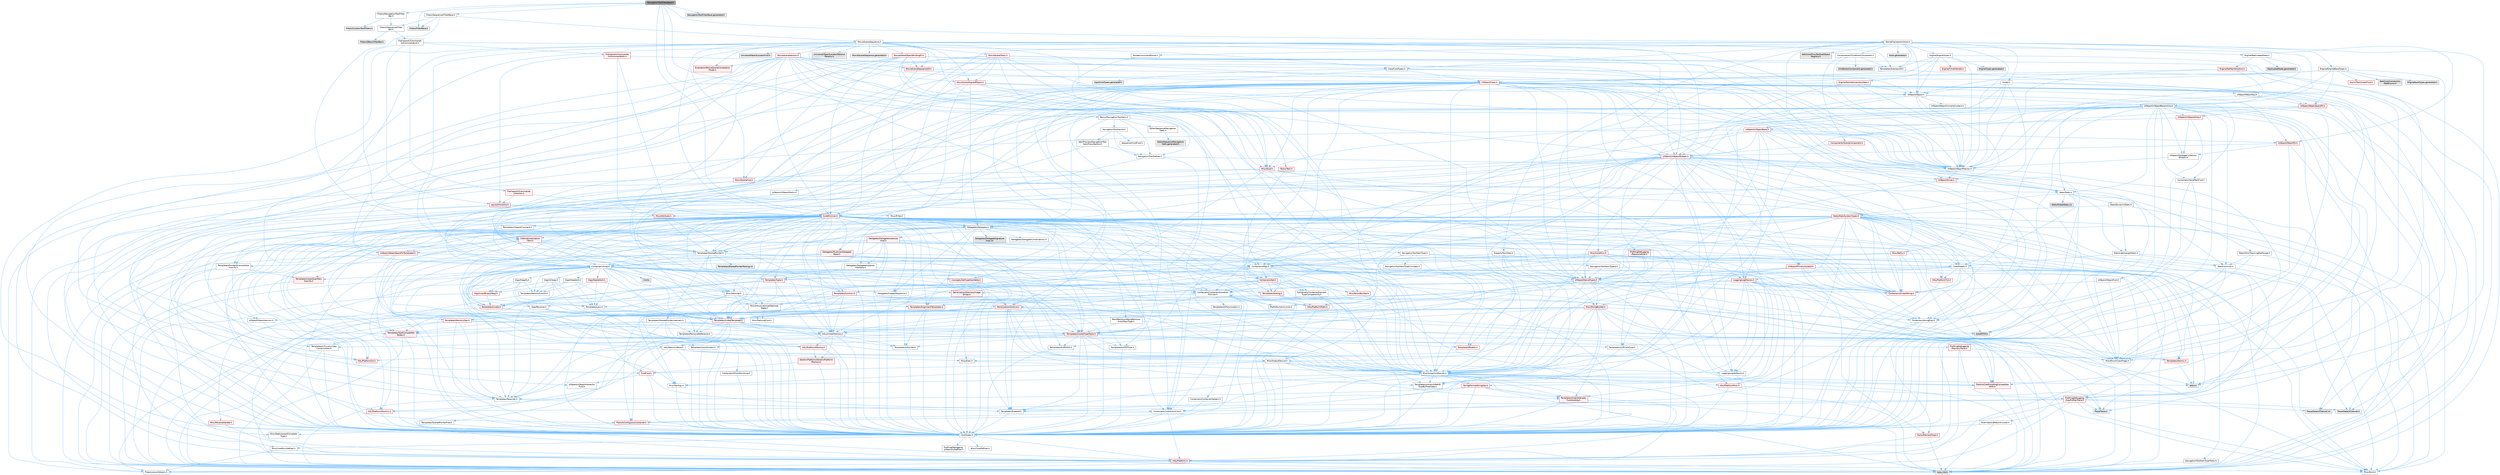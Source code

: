 digraph "NavigationToolFilterBase.h"
{
 // INTERACTIVE_SVG=YES
 // LATEX_PDF_SIZE
  bgcolor="transparent";
  edge [fontname=Helvetica,fontsize=10,labelfontname=Helvetica,labelfontsize=10];
  node [fontname=Helvetica,fontsize=10,shape=box,height=0.2,width=0.4];
  Node1 [id="Node000001",label="NavigationToolFilterBase.h",height=0.2,width=0.4,color="gray40", fillcolor="grey60", style="filled", fontcolor="black",tooltip=" "];
  Node1 -> Node2 [id="edge1_Node000001_Node000002",color="steelblue1",style="solid",tooltip=" "];
  Node2 [id="Node000002",label="Filters/FilterBase.h",height=0.2,width=0.4,color="grey60", fillcolor="#E0E0E0", style="filled",tooltip=" "];
  Node1 -> Node3 [id="edge2_Node000001_Node000003",color="steelblue1",style="solid",tooltip=" "];
  Node3 [id="Node000003",label="Filters/INavigationToolFilter\lBar.h",height=0.2,width=0.4,color="grey40", fillcolor="white", style="filled",URL="$d1/d89/INavigationToolFilterBar_8h.html",tooltip=" "];
  Node3 -> Node4 [id="edge3_Node000003_Node000004",color="steelblue1",style="solid",tooltip=" "];
  Node4 [id="Node000004",label="Filters/CustomTextFilters.h",height=0.2,width=0.4,color="grey60", fillcolor="#E0E0E0", style="filled",tooltip=" "];
  Node3 -> Node5 [id="edge4_Node000003_Node000005",color="steelblue1",style="solid",tooltip=" "];
  Node5 [id="Node000005",label="Filters/ISequencerFilter\lBar.h",height=0.2,width=0.4,color="grey40", fillcolor="white", style="filled",URL="$d3/ded/ISequencerFilterBar_8h.html",tooltip=" "];
  Node5 -> Node6 [id="edge5_Node000005_Node000006",color="steelblue1",style="solid",tooltip=" "];
  Node6 [id="Node000006",label="Filters/SBasicFilterBar.h",height=0.2,width=0.4,color="grey60", fillcolor="#E0E0E0", style="filled",tooltip=" "];
  Node5 -> Node7 [id="edge6_Node000005_Node000007",color="steelblue1",style="solid",tooltip=" "];
  Node7 [id="Node000007",label="Framework/Commands\l/UICommandList.h",height=0.2,width=0.4,color="grey40", fillcolor="white", style="filled",URL="$dd/dc1/UICommandList_8h.html",tooltip=" "];
  Node7 -> Node8 [id="edge7_Node000007_Node000008",color="steelblue1",style="solid",tooltip=" "];
  Node8 [id="Node000008",label="CoreMinimal.h",height=0.2,width=0.4,color="red", fillcolor="#FFF0F0", style="filled",URL="$d7/d67/CoreMinimal_8h.html",tooltip=" "];
  Node8 -> Node9 [id="edge8_Node000008_Node000009",color="steelblue1",style="solid",tooltip=" "];
  Node9 [id="Node000009",label="CoreTypes.h",height=0.2,width=0.4,color="grey40", fillcolor="white", style="filled",URL="$dc/dec/CoreTypes_8h.html",tooltip=" "];
  Node9 -> Node10 [id="edge9_Node000009_Node000010",color="steelblue1",style="solid",tooltip=" "];
  Node10 [id="Node000010",label="HAL/Platform.h",height=0.2,width=0.4,color="red", fillcolor="#FFF0F0", style="filled",URL="$d9/dd0/Platform_8h.html",tooltip=" "];
  Node10 -> Node11 [id="edge10_Node000010_Node000011",color="steelblue1",style="solid",tooltip=" "];
  Node11 [id="Node000011",label="Misc/Build.h",height=0.2,width=0.4,color="grey40", fillcolor="white", style="filled",URL="$d3/dbb/Build_8h.html",tooltip=" "];
  Node10 -> Node13 [id="edge11_Node000010_Node000013",color="steelblue1",style="solid",tooltip=" "];
  Node13 [id="Node000013",label="type_traits",height=0.2,width=0.4,color="grey60", fillcolor="#E0E0E0", style="filled",tooltip=" "];
  Node10 -> Node14 [id="edge12_Node000010_Node000014",color="steelblue1",style="solid",tooltip=" "];
  Node14 [id="Node000014",label="PreprocessorHelpers.h",height=0.2,width=0.4,color="grey40", fillcolor="white", style="filled",URL="$db/ddb/PreprocessorHelpers_8h.html",tooltip=" "];
  Node9 -> Node20 [id="edge13_Node000009_Node000020",color="steelblue1",style="solid",tooltip=" "];
  Node20 [id="Node000020",label="ProfilingDebugging\l/UMemoryDefines.h",height=0.2,width=0.4,color="grey40", fillcolor="white", style="filled",URL="$d2/da2/UMemoryDefines_8h.html",tooltip=" "];
  Node9 -> Node21 [id="edge14_Node000009_Node000021",color="steelblue1",style="solid",tooltip=" "];
  Node21 [id="Node000021",label="Misc/CoreMiscDefines.h",height=0.2,width=0.4,color="grey40", fillcolor="white", style="filled",URL="$da/d38/CoreMiscDefines_8h.html",tooltip=" "];
  Node21 -> Node10 [id="edge15_Node000021_Node000010",color="steelblue1",style="solid",tooltip=" "];
  Node21 -> Node14 [id="edge16_Node000021_Node000014",color="steelblue1",style="solid",tooltip=" "];
  Node9 -> Node22 [id="edge17_Node000009_Node000022",color="steelblue1",style="solid",tooltip=" "];
  Node22 [id="Node000022",label="Misc/CoreDefines.h",height=0.2,width=0.4,color="grey40", fillcolor="white", style="filled",URL="$d3/dd2/CoreDefines_8h.html",tooltip=" "];
  Node8 -> Node23 [id="edge18_Node000008_Node000023",color="steelblue1",style="solid",tooltip=" "];
  Node23 [id="Node000023",label="CoreFwd.h",height=0.2,width=0.4,color="red", fillcolor="#FFF0F0", style="filled",URL="$d1/d1e/CoreFwd_8h.html",tooltip=" "];
  Node23 -> Node9 [id="edge19_Node000023_Node000009",color="steelblue1",style="solid",tooltip=" "];
  Node23 -> Node24 [id="edge20_Node000023_Node000024",color="steelblue1",style="solid",tooltip=" "];
  Node24 [id="Node000024",label="Containers/ContainersFwd.h",height=0.2,width=0.4,color="grey40", fillcolor="white", style="filled",URL="$d4/d0a/ContainersFwd_8h.html",tooltip=" "];
  Node24 -> Node10 [id="edge21_Node000024_Node000010",color="steelblue1",style="solid",tooltip=" "];
  Node24 -> Node9 [id="edge22_Node000024_Node000009",color="steelblue1",style="solid",tooltip=" "];
  Node24 -> Node25 [id="edge23_Node000024_Node000025",color="steelblue1",style="solid",tooltip=" "];
  Node25 [id="Node000025",label="Traits/IsContiguousContainer.h",height=0.2,width=0.4,color="red", fillcolor="#FFF0F0", style="filled",URL="$d5/d3c/IsContiguousContainer_8h.html",tooltip=" "];
  Node25 -> Node9 [id="edge24_Node000025_Node000009",color="steelblue1",style="solid",tooltip=" "];
  Node25 -> Node26 [id="edge25_Node000025_Node000026",color="steelblue1",style="solid",tooltip=" "];
  Node26 [id="Node000026",label="Misc/StaticAssertComplete\lType.h",height=0.2,width=0.4,color="grey40", fillcolor="white", style="filled",URL="$d5/d4e/StaticAssertCompleteType_8h.html",tooltip=" "];
  Node23 -> Node29 [id="edge26_Node000023_Node000029",color="steelblue1",style="solid",tooltip=" "];
  Node29 [id="Node000029",label="UObject/UObjectHierarchy\lFwd.h",height=0.2,width=0.4,color="grey40", fillcolor="white", style="filled",URL="$d3/d13/UObjectHierarchyFwd_8h.html",tooltip=" "];
  Node8 -> Node29 [id="edge27_Node000008_Node000029",color="steelblue1",style="solid",tooltip=" "];
  Node8 -> Node24 [id="edge28_Node000008_Node000024",color="steelblue1",style="solid",tooltip=" "];
  Node8 -> Node30 [id="edge29_Node000008_Node000030",color="steelblue1",style="solid",tooltip=" "];
  Node30 [id="Node000030",label="Misc/VarArgs.h",height=0.2,width=0.4,color="grey40", fillcolor="white", style="filled",URL="$d5/d6f/VarArgs_8h.html",tooltip=" "];
  Node30 -> Node9 [id="edge30_Node000030_Node000009",color="steelblue1",style="solid",tooltip=" "];
  Node8 -> Node31 [id="edge31_Node000008_Node000031",color="steelblue1",style="solid",tooltip=" "];
  Node31 [id="Node000031",label="Logging/LogVerbosity.h",height=0.2,width=0.4,color="grey40", fillcolor="white", style="filled",URL="$d2/d8f/LogVerbosity_8h.html",tooltip=" "];
  Node31 -> Node9 [id="edge32_Node000031_Node000009",color="steelblue1",style="solid",tooltip=" "];
  Node8 -> Node32 [id="edge33_Node000008_Node000032",color="steelblue1",style="solid",tooltip=" "];
  Node32 [id="Node000032",label="Misc/OutputDevice.h",height=0.2,width=0.4,color="grey40", fillcolor="white", style="filled",URL="$d7/d32/OutputDevice_8h.html",tooltip=" "];
  Node32 -> Node23 [id="edge34_Node000032_Node000023",color="steelblue1",style="solid",tooltip=" "];
  Node32 -> Node9 [id="edge35_Node000032_Node000009",color="steelblue1",style="solid",tooltip=" "];
  Node32 -> Node31 [id="edge36_Node000032_Node000031",color="steelblue1",style="solid",tooltip=" "];
  Node32 -> Node30 [id="edge37_Node000032_Node000030",color="steelblue1",style="solid",tooltip=" "];
  Node32 -> Node33 [id="edge38_Node000032_Node000033",color="steelblue1",style="solid",tooltip=" "];
  Node33 [id="Node000033",label="Templates/IsArrayOrRefOf\lTypeByPredicate.h",height=0.2,width=0.4,color="grey40", fillcolor="white", style="filled",URL="$d6/da1/IsArrayOrRefOfTypeByPredicate_8h.html",tooltip=" "];
  Node33 -> Node9 [id="edge39_Node000033_Node000009",color="steelblue1",style="solid",tooltip=" "];
  Node32 -> Node34 [id="edge40_Node000032_Node000034",color="steelblue1",style="solid",tooltip=" "];
  Node34 [id="Node000034",label="Templates/IsValidVariadic\lFunctionArg.h",height=0.2,width=0.4,color="red", fillcolor="#FFF0F0", style="filled",URL="$d0/dc8/IsValidVariadicFunctionArg_8h.html",tooltip=" "];
  Node34 -> Node9 [id="edge41_Node000034_Node000009",color="steelblue1",style="solid",tooltip=" "];
  Node34 -> Node13 [id="edge42_Node000034_Node000013",color="steelblue1",style="solid",tooltip=" "];
  Node32 -> Node36 [id="edge43_Node000032_Node000036",color="steelblue1",style="solid",tooltip=" "];
  Node36 [id="Node000036",label="Traits/IsCharEncodingCompatible\lWith.h",height=0.2,width=0.4,color="red", fillcolor="#FFF0F0", style="filled",URL="$df/dd1/IsCharEncodingCompatibleWith_8h.html",tooltip=" "];
  Node36 -> Node13 [id="edge44_Node000036_Node000013",color="steelblue1",style="solid",tooltip=" "];
  Node8 -> Node38 [id="edge45_Node000008_Node000038",color="steelblue1",style="solid",tooltip=" "];
  Node38 [id="Node000038",label="HAL/PlatformCrt.h",height=0.2,width=0.4,color="red", fillcolor="#FFF0F0", style="filled",URL="$d8/d75/PlatformCrt_8h.html",tooltip=" "];
  Node8 -> Node48 [id="edge46_Node000008_Node000048",color="steelblue1",style="solid",tooltip=" "];
  Node48 [id="Node000048",label="HAL/PlatformMisc.h",height=0.2,width=0.4,color="red", fillcolor="#FFF0F0", style="filled",URL="$d0/df5/PlatformMisc_8h.html",tooltip=" "];
  Node48 -> Node9 [id="edge47_Node000048_Node000009",color="steelblue1",style="solid",tooltip=" "];
  Node48 -> Node59 [id="edge48_Node000048_Node000059",color="steelblue1",style="solid",tooltip=" "];
  Node59 [id="Node000059",label="ProfilingDebugging\l/CpuProfilerTrace.h",height=0.2,width=0.4,color="red", fillcolor="#FFF0F0", style="filled",URL="$da/dcb/CpuProfilerTrace_8h.html",tooltip=" "];
  Node59 -> Node9 [id="edge49_Node000059_Node000009",color="steelblue1",style="solid",tooltip=" "];
  Node59 -> Node24 [id="edge50_Node000059_Node000024",color="steelblue1",style="solid",tooltip=" "];
  Node59 -> Node60 [id="edge51_Node000059_Node000060",color="steelblue1",style="solid",tooltip=" "];
  Node60 [id="Node000060",label="HAL/PlatformAtomics.h",height=0.2,width=0.4,color="red", fillcolor="#FFF0F0", style="filled",URL="$d3/d36/PlatformAtomics_8h.html",tooltip=" "];
  Node60 -> Node9 [id="edge52_Node000060_Node000009",color="steelblue1",style="solid",tooltip=" "];
  Node59 -> Node14 [id="edge53_Node000059_Node000014",color="steelblue1",style="solid",tooltip=" "];
  Node59 -> Node11 [id="edge54_Node000059_Node000011",color="steelblue1",style="solid",tooltip=" "];
  Node59 -> Node64 [id="edge55_Node000059_Node000064",color="steelblue1",style="solid",tooltip=" "];
  Node64 [id="Node000064",label="Trace/Detail/Channel.h",height=0.2,width=0.4,color="grey60", fillcolor="#E0E0E0", style="filled",tooltip=" "];
  Node59 -> Node65 [id="edge56_Node000059_Node000065",color="steelblue1",style="solid",tooltip=" "];
  Node65 [id="Node000065",label="Trace/Detail/Channel.inl",height=0.2,width=0.4,color="grey60", fillcolor="#E0E0E0", style="filled",tooltip=" "];
  Node59 -> Node66 [id="edge57_Node000059_Node000066",color="steelblue1",style="solid",tooltip=" "];
  Node66 [id="Node000066",label="Trace/Trace.h",height=0.2,width=0.4,color="grey60", fillcolor="#E0E0E0", style="filled",tooltip=" "];
  Node8 -> Node67 [id="edge58_Node000008_Node000067",color="steelblue1",style="solid",tooltip=" "];
  Node67 [id="Node000067",label="Misc/AssertionMacros.h",height=0.2,width=0.4,color="grey40", fillcolor="white", style="filled",URL="$d0/dfa/AssertionMacros_8h.html",tooltip=" "];
  Node67 -> Node9 [id="edge59_Node000067_Node000009",color="steelblue1",style="solid",tooltip=" "];
  Node67 -> Node10 [id="edge60_Node000067_Node000010",color="steelblue1",style="solid",tooltip=" "];
  Node67 -> Node48 [id="edge61_Node000067_Node000048",color="steelblue1",style="solid",tooltip=" "];
  Node67 -> Node14 [id="edge62_Node000067_Node000014",color="steelblue1",style="solid",tooltip=" "];
  Node67 -> Node68 [id="edge63_Node000067_Node000068",color="steelblue1",style="solid",tooltip=" "];
  Node68 [id="Node000068",label="Templates/EnableIf.h",height=0.2,width=0.4,color="grey40", fillcolor="white", style="filled",URL="$d7/d60/EnableIf_8h.html",tooltip=" "];
  Node68 -> Node9 [id="edge64_Node000068_Node000009",color="steelblue1",style="solid",tooltip=" "];
  Node67 -> Node33 [id="edge65_Node000067_Node000033",color="steelblue1",style="solid",tooltip=" "];
  Node67 -> Node34 [id="edge66_Node000067_Node000034",color="steelblue1",style="solid",tooltip=" "];
  Node67 -> Node36 [id="edge67_Node000067_Node000036",color="steelblue1",style="solid",tooltip=" "];
  Node67 -> Node30 [id="edge68_Node000067_Node000030",color="steelblue1",style="solid",tooltip=" "];
  Node67 -> Node69 [id="edge69_Node000067_Node000069",color="steelblue1",style="solid",tooltip=" "];
  Node69 [id="Node000069",label="String/FormatStringSan.h",height=0.2,width=0.4,color="red", fillcolor="#FFF0F0", style="filled",URL="$d3/d8b/FormatStringSan_8h.html",tooltip=" "];
  Node69 -> Node13 [id="edge70_Node000069_Node000013",color="steelblue1",style="solid",tooltip=" "];
  Node69 -> Node9 [id="edge71_Node000069_Node000009",color="steelblue1",style="solid",tooltip=" "];
  Node69 -> Node70 [id="edge72_Node000069_Node000070",color="steelblue1",style="solid",tooltip=" "];
  Node70 [id="Node000070",label="Templates/Requires.h",height=0.2,width=0.4,color="grey40", fillcolor="white", style="filled",URL="$dc/d96/Requires_8h.html",tooltip=" "];
  Node70 -> Node68 [id="edge73_Node000070_Node000068",color="steelblue1",style="solid",tooltip=" "];
  Node70 -> Node13 [id="edge74_Node000070_Node000013",color="steelblue1",style="solid",tooltip=" "];
  Node69 -> Node34 [id="edge75_Node000069_Node000034",color="steelblue1",style="solid",tooltip=" "];
  Node69 -> Node24 [id="edge76_Node000069_Node000024",color="steelblue1",style="solid",tooltip=" "];
  Node67 -> Node75 [id="edge77_Node000067_Node000075",color="steelblue1",style="solid",tooltip=" "];
  Node75 [id="Node000075",label="atomic",height=0.2,width=0.4,color="grey60", fillcolor="#E0E0E0", style="filled",tooltip=" "];
  Node8 -> Node76 [id="edge78_Node000008_Node000076",color="steelblue1",style="solid",tooltip=" "];
  Node76 [id="Node000076",label="Templates/IsPointer.h",height=0.2,width=0.4,color="grey40", fillcolor="white", style="filled",URL="$d7/d05/IsPointer_8h.html",tooltip=" "];
  Node76 -> Node9 [id="edge79_Node000076_Node000009",color="steelblue1",style="solid",tooltip=" "];
  Node8 -> Node77 [id="edge80_Node000008_Node000077",color="steelblue1",style="solid",tooltip=" "];
  Node77 [id="Node000077",label="HAL/PlatformMemory.h",height=0.2,width=0.4,color="red", fillcolor="#FFF0F0", style="filled",URL="$de/d68/PlatformMemory_8h.html",tooltip=" "];
  Node77 -> Node9 [id="edge81_Node000077_Node000009",color="steelblue1",style="solid",tooltip=" "];
  Node77 -> Node78 [id="edge82_Node000077_Node000078",color="steelblue1",style="solid",tooltip=" "];
  Node78 [id="Node000078",label="GenericPlatform/GenericPlatform\lMemory.h",height=0.2,width=0.4,color="red", fillcolor="#FFF0F0", style="filled",URL="$dd/d22/GenericPlatformMemory_8h.html",tooltip=" "];
  Node78 -> Node23 [id="edge83_Node000078_Node000023",color="steelblue1",style="solid",tooltip=" "];
  Node78 -> Node9 [id="edge84_Node000078_Node000009",color="steelblue1",style="solid",tooltip=" "];
  Node8 -> Node60 [id="edge85_Node000008_Node000060",color="steelblue1",style="solid",tooltip=" "];
  Node8 -> Node82 [id="edge86_Node000008_Node000082",color="steelblue1",style="solid",tooltip=" "];
  Node82 [id="Node000082",label="Misc/Exec.h",height=0.2,width=0.4,color="grey40", fillcolor="white", style="filled",URL="$de/ddb/Exec_8h.html",tooltip=" "];
  Node82 -> Node9 [id="edge87_Node000082_Node000009",color="steelblue1",style="solid",tooltip=" "];
  Node82 -> Node67 [id="edge88_Node000082_Node000067",color="steelblue1",style="solid",tooltip=" "];
  Node8 -> Node83 [id="edge89_Node000008_Node000083",color="steelblue1",style="solid",tooltip=" "];
  Node83 [id="Node000083",label="HAL/MemoryBase.h",height=0.2,width=0.4,color="grey40", fillcolor="white", style="filled",URL="$d6/d9f/MemoryBase_8h.html",tooltip=" "];
  Node83 -> Node9 [id="edge90_Node000083_Node000009",color="steelblue1",style="solid",tooltip=" "];
  Node83 -> Node60 [id="edge91_Node000083_Node000060",color="steelblue1",style="solid",tooltip=" "];
  Node83 -> Node38 [id="edge92_Node000083_Node000038",color="steelblue1",style="solid",tooltip=" "];
  Node83 -> Node82 [id="edge93_Node000083_Node000082",color="steelblue1",style="solid",tooltip=" "];
  Node83 -> Node32 [id="edge94_Node000083_Node000032",color="steelblue1",style="solid",tooltip=" "];
  Node83 -> Node84 [id="edge95_Node000083_Node000084",color="steelblue1",style="solid",tooltip=" "];
  Node84 [id="Node000084",label="Templates/Atomic.h",height=0.2,width=0.4,color="red", fillcolor="#FFF0F0", style="filled",URL="$d3/d91/Atomic_8h.html",tooltip=" "];
  Node84 -> Node75 [id="edge96_Node000084_Node000075",color="steelblue1",style="solid",tooltip=" "];
  Node8 -> Node93 [id="edge97_Node000008_Node000093",color="steelblue1",style="solid",tooltip=" "];
  Node93 [id="Node000093",label="HAL/UnrealMemory.h",height=0.2,width=0.4,color="grey40", fillcolor="white", style="filled",URL="$d9/d96/UnrealMemory_8h.html",tooltip=" "];
  Node93 -> Node9 [id="edge98_Node000093_Node000009",color="steelblue1",style="solid",tooltip=" "];
  Node93 -> Node78 [id="edge99_Node000093_Node000078",color="steelblue1",style="solid",tooltip=" "];
  Node93 -> Node83 [id="edge100_Node000093_Node000083",color="steelblue1",style="solid",tooltip=" "];
  Node93 -> Node77 [id="edge101_Node000093_Node000077",color="steelblue1",style="solid",tooltip=" "];
  Node93 -> Node94 [id="edge102_Node000093_Node000094",color="steelblue1",style="solid",tooltip=" "];
  Node94 [id="Node000094",label="ProfilingDebugging\l/MemoryTrace.h",height=0.2,width=0.4,color="red", fillcolor="#FFF0F0", style="filled",URL="$da/dd7/MemoryTrace_8h.html",tooltip=" "];
  Node94 -> Node10 [id="edge103_Node000094_Node000010",color="steelblue1",style="solid",tooltip=" "];
  Node94 -> Node55 [id="edge104_Node000094_Node000055",color="steelblue1",style="solid",tooltip=" "];
  Node55 [id="Node000055",label="Misc/EnumClassFlags.h",height=0.2,width=0.4,color="grey40", fillcolor="white", style="filled",URL="$d8/de7/EnumClassFlags_8h.html",tooltip=" "];
  Node94 -> Node66 [id="edge105_Node000094_Node000066",color="steelblue1",style="solid",tooltip=" "];
  Node93 -> Node76 [id="edge106_Node000093_Node000076",color="steelblue1",style="solid",tooltip=" "];
  Node8 -> Node95 [id="edge107_Node000008_Node000095",color="steelblue1",style="solid",tooltip=" "];
  Node95 [id="Node000095",label="Templates/IsArithmetic.h",height=0.2,width=0.4,color="grey40", fillcolor="white", style="filled",URL="$d2/d5d/IsArithmetic_8h.html",tooltip=" "];
  Node95 -> Node9 [id="edge108_Node000095_Node000009",color="steelblue1",style="solid",tooltip=" "];
  Node8 -> Node89 [id="edge109_Node000008_Node000089",color="steelblue1",style="solid",tooltip=" "];
  Node89 [id="Node000089",label="Templates/AndOrNot.h",height=0.2,width=0.4,color="grey40", fillcolor="white", style="filled",URL="$db/d0a/AndOrNot_8h.html",tooltip=" "];
  Node89 -> Node9 [id="edge110_Node000089_Node000009",color="steelblue1",style="solid",tooltip=" "];
  Node8 -> Node96 [id="edge111_Node000008_Node000096",color="steelblue1",style="solid",tooltip=" "];
  Node96 [id="Node000096",label="Templates/IsPODType.h",height=0.2,width=0.4,color="grey40", fillcolor="white", style="filled",URL="$d7/db1/IsPODType_8h.html",tooltip=" "];
  Node96 -> Node9 [id="edge112_Node000096_Node000009",color="steelblue1",style="solid",tooltip=" "];
  Node8 -> Node97 [id="edge113_Node000008_Node000097",color="steelblue1",style="solid",tooltip=" "];
  Node97 [id="Node000097",label="Templates/IsUECoreType.h",height=0.2,width=0.4,color="grey40", fillcolor="white", style="filled",URL="$d1/db8/IsUECoreType_8h.html",tooltip=" "];
  Node97 -> Node9 [id="edge114_Node000097_Node000009",color="steelblue1",style="solid",tooltip=" "];
  Node97 -> Node13 [id="edge115_Node000097_Node000013",color="steelblue1",style="solid",tooltip=" "];
  Node8 -> Node90 [id="edge116_Node000008_Node000090",color="steelblue1",style="solid",tooltip=" "];
  Node90 [id="Node000090",label="Templates/IsTriviallyCopy\lConstructible.h",height=0.2,width=0.4,color="grey40", fillcolor="white", style="filled",URL="$d3/d78/IsTriviallyCopyConstructible_8h.html",tooltip=" "];
  Node90 -> Node9 [id="edge117_Node000090_Node000009",color="steelblue1",style="solid",tooltip=" "];
  Node90 -> Node13 [id="edge118_Node000090_Node000013",color="steelblue1",style="solid",tooltip=" "];
  Node8 -> Node98 [id="edge119_Node000008_Node000098",color="steelblue1",style="solid",tooltip=" "];
  Node98 [id="Node000098",label="Templates/UnrealTypeTraits.h",height=0.2,width=0.4,color="red", fillcolor="#FFF0F0", style="filled",URL="$d2/d2d/UnrealTypeTraits_8h.html",tooltip=" "];
  Node98 -> Node9 [id="edge120_Node000098_Node000009",color="steelblue1",style="solid",tooltip=" "];
  Node98 -> Node76 [id="edge121_Node000098_Node000076",color="steelblue1",style="solid",tooltip=" "];
  Node98 -> Node67 [id="edge122_Node000098_Node000067",color="steelblue1",style="solid",tooltip=" "];
  Node98 -> Node89 [id="edge123_Node000098_Node000089",color="steelblue1",style="solid",tooltip=" "];
  Node98 -> Node68 [id="edge124_Node000098_Node000068",color="steelblue1",style="solid",tooltip=" "];
  Node98 -> Node95 [id="edge125_Node000098_Node000095",color="steelblue1",style="solid",tooltip=" "];
  Node98 -> Node99 [id="edge126_Node000098_Node000099",color="steelblue1",style="solid",tooltip=" "];
  Node99 [id="Node000099",label="Templates/Models.h",height=0.2,width=0.4,color="red", fillcolor="#FFF0F0", style="filled",URL="$d3/d0c/Models_8h.html",tooltip=" "];
  Node98 -> Node96 [id="edge127_Node000098_Node000096",color="steelblue1",style="solid",tooltip=" "];
  Node98 -> Node97 [id="edge128_Node000098_Node000097",color="steelblue1",style="solid",tooltip=" "];
  Node98 -> Node90 [id="edge129_Node000098_Node000090",color="steelblue1",style="solid",tooltip=" "];
  Node8 -> Node68 [id="edge130_Node000008_Node000068",color="steelblue1",style="solid",tooltip=" "];
  Node8 -> Node100 [id="edge131_Node000008_Node000100",color="steelblue1",style="solid",tooltip=" "];
  Node100 [id="Node000100",label="Templates/RemoveReference.h",height=0.2,width=0.4,color="grey40", fillcolor="white", style="filled",URL="$da/dbe/RemoveReference_8h.html",tooltip=" "];
  Node100 -> Node9 [id="edge132_Node000100_Node000009",color="steelblue1",style="solid",tooltip=" "];
  Node8 -> Node101 [id="edge133_Node000008_Node000101",color="steelblue1",style="solid",tooltip=" "];
  Node101 [id="Node000101",label="Templates/IntegralConstant.h",height=0.2,width=0.4,color="grey40", fillcolor="white", style="filled",URL="$db/d1b/IntegralConstant_8h.html",tooltip=" "];
  Node101 -> Node9 [id="edge134_Node000101_Node000009",color="steelblue1",style="solid",tooltip=" "];
  Node8 -> Node103 [id="edge135_Node000008_Node000103",color="steelblue1",style="solid",tooltip=" "];
  Node103 [id="Node000103",label="Templates/TypeCompatible\lBytes.h",height=0.2,width=0.4,color="red", fillcolor="#FFF0F0", style="filled",URL="$df/d0a/TypeCompatibleBytes_8h.html",tooltip=" "];
  Node103 -> Node9 [id="edge136_Node000103_Node000009",color="steelblue1",style="solid",tooltip=" "];
  Node103 -> Node13 [id="edge137_Node000103_Node000013",color="steelblue1",style="solid",tooltip=" "];
  Node8 -> Node25 [id="edge138_Node000008_Node000025",color="steelblue1",style="solid",tooltip=" "];
  Node8 -> Node104 [id="edge139_Node000008_Node000104",color="steelblue1",style="solid",tooltip=" "];
  Node104 [id="Node000104",label="Templates/UnrealTemplate.h",height=0.2,width=0.4,color="red", fillcolor="#FFF0F0", style="filled",URL="$d4/d24/UnrealTemplate_8h.html",tooltip=" "];
  Node104 -> Node9 [id="edge140_Node000104_Node000009",color="steelblue1",style="solid",tooltip=" "];
  Node104 -> Node76 [id="edge141_Node000104_Node000076",color="steelblue1",style="solid",tooltip=" "];
  Node104 -> Node93 [id="edge142_Node000104_Node000093",color="steelblue1",style="solid",tooltip=" "];
  Node104 -> Node98 [id="edge143_Node000104_Node000098",color="steelblue1",style="solid",tooltip=" "];
  Node104 -> Node100 [id="edge144_Node000104_Node000100",color="steelblue1",style="solid",tooltip=" "];
  Node104 -> Node70 [id="edge145_Node000104_Node000070",color="steelblue1",style="solid",tooltip=" "];
  Node104 -> Node103 [id="edge146_Node000104_Node000103",color="steelblue1",style="solid",tooltip=" "];
  Node104 -> Node25 [id="edge147_Node000104_Node000025",color="steelblue1",style="solid",tooltip=" "];
  Node104 -> Node13 [id="edge148_Node000104_Node000013",color="steelblue1",style="solid",tooltip=" "];
  Node8 -> Node53 [id="edge149_Node000008_Node000053",color="steelblue1",style="solid",tooltip=" "];
  Node53 [id="Node000053",label="Math/NumericLimits.h",height=0.2,width=0.4,color="grey40", fillcolor="white", style="filled",URL="$df/d1b/NumericLimits_8h.html",tooltip=" "];
  Node53 -> Node9 [id="edge150_Node000053_Node000009",color="steelblue1",style="solid",tooltip=" "];
  Node8 -> Node108 [id="edge151_Node000008_Node000108",color="steelblue1",style="solid",tooltip=" "];
  Node108 [id="Node000108",label="HAL/PlatformMath.h",height=0.2,width=0.4,color="red", fillcolor="#FFF0F0", style="filled",URL="$dc/d53/PlatformMath_8h.html",tooltip=" "];
  Node108 -> Node9 [id="edge152_Node000108_Node000009",color="steelblue1",style="solid",tooltip=" "];
  Node8 -> Node116 [id="edge153_Node000008_Node000116",color="steelblue1",style="solid",tooltip=" "];
  Node116 [id="Node000116",label="Templates/MemoryOps.h",height=0.2,width=0.4,color="red", fillcolor="#FFF0F0", style="filled",URL="$db/dea/MemoryOps_8h.html",tooltip=" "];
  Node116 -> Node9 [id="edge154_Node000116_Node000009",color="steelblue1",style="solid",tooltip=" "];
  Node116 -> Node93 [id="edge155_Node000116_Node000093",color="steelblue1",style="solid",tooltip=" "];
  Node116 -> Node90 [id="edge156_Node000116_Node000090",color="steelblue1",style="solid",tooltip=" "];
  Node116 -> Node70 [id="edge157_Node000116_Node000070",color="steelblue1",style="solid",tooltip=" "];
  Node116 -> Node98 [id="edge158_Node000116_Node000098",color="steelblue1",style="solid",tooltip=" "];
  Node116 -> Node13 [id="edge159_Node000116_Node000013",color="steelblue1",style="solid",tooltip=" "];
  Node8 -> Node117 [id="edge160_Node000008_Node000117",color="steelblue1",style="solid",tooltip=" "];
  Node117 [id="Node000117",label="Containers/ContainerAllocation\lPolicies.h",height=0.2,width=0.4,color="grey40", fillcolor="white", style="filled",URL="$d7/dff/ContainerAllocationPolicies_8h.html",tooltip=" "];
  Node117 -> Node9 [id="edge161_Node000117_Node000009",color="steelblue1",style="solid",tooltip=" "];
  Node117 -> Node118 [id="edge162_Node000117_Node000118",color="steelblue1",style="solid",tooltip=" "];
  Node118 [id="Node000118",label="Containers/ContainerHelpers.h",height=0.2,width=0.4,color="grey40", fillcolor="white", style="filled",URL="$d7/d33/ContainerHelpers_8h.html",tooltip=" "];
  Node118 -> Node9 [id="edge163_Node000118_Node000009",color="steelblue1",style="solid",tooltip=" "];
  Node117 -> Node117 [id="edge164_Node000117_Node000117",color="steelblue1",style="solid",tooltip=" "];
  Node117 -> Node108 [id="edge165_Node000117_Node000108",color="steelblue1",style="solid",tooltip=" "];
  Node117 -> Node93 [id="edge166_Node000117_Node000093",color="steelblue1",style="solid",tooltip=" "];
  Node117 -> Node53 [id="edge167_Node000117_Node000053",color="steelblue1",style="solid",tooltip=" "];
  Node117 -> Node67 [id="edge168_Node000117_Node000067",color="steelblue1",style="solid",tooltip=" "];
  Node117 -> Node119 [id="edge169_Node000117_Node000119",color="steelblue1",style="solid",tooltip=" "];
  Node119 [id="Node000119",label="Templates/IsPolymorphic.h",height=0.2,width=0.4,color="grey40", fillcolor="white", style="filled",URL="$dc/d20/IsPolymorphic_8h.html",tooltip=" "];
  Node117 -> Node116 [id="edge170_Node000117_Node000116",color="steelblue1",style="solid",tooltip=" "];
  Node117 -> Node103 [id="edge171_Node000117_Node000103",color="steelblue1",style="solid",tooltip=" "];
  Node117 -> Node13 [id="edge172_Node000117_Node000013",color="steelblue1",style="solid",tooltip=" "];
  Node8 -> Node126 [id="edge173_Node000008_Node000126",color="steelblue1",style="solid",tooltip=" "];
  Node126 [id="Node000126",label="Serialization/Archive.h",height=0.2,width=0.4,color="red", fillcolor="#FFF0F0", style="filled",URL="$d7/d3b/Archive_8h.html",tooltip=" "];
  Node126 -> Node23 [id="edge174_Node000126_Node000023",color="steelblue1",style="solid",tooltip=" "];
  Node126 -> Node9 [id="edge175_Node000126_Node000009",color="steelblue1",style="solid",tooltip=" "];
  Node126 -> Node67 [id="edge176_Node000126_Node000067",color="steelblue1",style="solid",tooltip=" "];
  Node126 -> Node11 [id="edge177_Node000126_Node000011",color="steelblue1",style="solid",tooltip=" "];
  Node126 -> Node30 [id="edge178_Node000126_Node000030",color="steelblue1",style="solid",tooltip=" "];
  Node126 -> Node68 [id="edge179_Node000126_Node000068",color="steelblue1",style="solid",tooltip=" "];
  Node126 -> Node33 [id="edge180_Node000126_Node000033",color="steelblue1",style="solid",tooltip=" "];
  Node126 -> Node34 [id="edge181_Node000126_Node000034",color="steelblue1",style="solid",tooltip=" "];
  Node126 -> Node104 [id="edge182_Node000126_Node000104",color="steelblue1",style="solid",tooltip=" "];
  Node126 -> Node36 [id="edge183_Node000126_Node000036",color="steelblue1",style="solid",tooltip=" "];
  Node126 -> Node129 [id="edge184_Node000126_Node000129",color="steelblue1",style="solid",tooltip=" "];
  Node129 [id="Node000129",label="UObject/ObjectVersion.h",height=0.2,width=0.4,color="grey40", fillcolor="white", style="filled",URL="$da/d63/ObjectVersion_8h.html",tooltip=" "];
  Node129 -> Node9 [id="edge185_Node000129_Node000009",color="steelblue1",style="solid",tooltip=" "];
  Node8 -> Node130 [id="edge186_Node000008_Node000130",color="steelblue1",style="solid",tooltip=" "];
  Node130 [id="Node000130",label="Templates/Less.h",height=0.2,width=0.4,color="grey40", fillcolor="white", style="filled",URL="$de/dc8/Less_8h.html",tooltip=" "];
  Node130 -> Node9 [id="edge187_Node000130_Node000009",color="steelblue1",style="solid",tooltip=" "];
  Node130 -> Node104 [id="edge188_Node000130_Node000104",color="steelblue1",style="solid",tooltip=" "];
  Node8 -> Node131 [id="edge189_Node000008_Node000131",color="steelblue1",style="solid",tooltip=" "];
  Node131 [id="Node000131",label="Templates/Sorting.h",height=0.2,width=0.4,color="red", fillcolor="#FFF0F0", style="filled",URL="$d3/d9e/Sorting_8h.html",tooltip=" "];
  Node131 -> Node9 [id="edge190_Node000131_Node000009",color="steelblue1",style="solid",tooltip=" "];
  Node131 -> Node108 [id="edge191_Node000131_Node000108",color="steelblue1",style="solid",tooltip=" "];
  Node131 -> Node130 [id="edge192_Node000131_Node000130",color="steelblue1",style="solid",tooltip=" "];
  Node8 -> Node151 [id="edge193_Node000008_Node000151",color="steelblue1",style="solid",tooltip=" "];
  Node151 [id="Node000151",label="Containers/UnrealString.h",height=0.2,width=0.4,color="red", fillcolor="#FFF0F0", style="filled",URL="$d5/dba/UnrealString_8h.html",tooltip=" "];
  Node8 -> Node155 [id="edge194_Node000008_Node000155",color="steelblue1",style="solid",tooltip=" "];
  Node155 [id="Node000155",label="Containers/Array.h",height=0.2,width=0.4,color="grey40", fillcolor="white", style="filled",URL="$df/dd0/Array_8h.html",tooltip=" "];
  Node155 -> Node9 [id="edge195_Node000155_Node000009",color="steelblue1",style="solid",tooltip=" "];
  Node155 -> Node67 [id="edge196_Node000155_Node000067",color="steelblue1",style="solid",tooltip=" "];
  Node155 -> Node156 [id="edge197_Node000155_Node000156",color="steelblue1",style="solid",tooltip=" "];
  Node156 [id="Node000156",label="Misc/IntrusiveUnsetOptional\lState.h",height=0.2,width=0.4,color="grey40", fillcolor="white", style="filled",URL="$d2/d0a/IntrusiveUnsetOptionalState_8h.html",tooltip=" "];
  Node156 -> Node157 [id="edge198_Node000156_Node000157",color="steelblue1",style="solid",tooltip=" "];
  Node157 [id="Node000157",label="Misc/OptionalFwd.h",height=0.2,width=0.4,color="grey40", fillcolor="white", style="filled",URL="$dc/d50/OptionalFwd_8h.html",tooltip=" "];
  Node155 -> Node158 [id="edge199_Node000155_Node000158",color="steelblue1",style="solid",tooltip=" "];
  Node158 [id="Node000158",label="Misc/ReverseIterate.h",height=0.2,width=0.4,color="red", fillcolor="#FFF0F0", style="filled",URL="$db/de3/ReverseIterate_8h.html",tooltip=" "];
  Node158 -> Node10 [id="edge200_Node000158_Node000010",color="steelblue1",style="solid",tooltip=" "];
  Node155 -> Node93 [id="edge201_Node000155_Node000093",color="steelblue1",style="solid",tooltip=" "];
  Node155 -> Node98 [id="edge202_Node000155_Node000098",color="steelblue1",style="solid",tooltip=" "];
  Node155 -> Node104 [id="edge203_Node000155_Node000104",color="steelblue1",style="solid",tooltip=" "];
  Node155 -> Node160 [id="edge204_Node000155_Node000160",color="steelblue1",style="solid",tooltip=" "];
  Node160 [id="Node000160",label="Containers/AllowShrinking.h",height=0.2,width=0.4,color="grey40", fillcolor="white", style="filled",URL="$d7/d1a/AllowShrinking_8h.html",tooltip=" "];
  Node160 -> Node9 [id="edge205_Node000160_Node000009",color="steelblue1",style="solid",tooltip=" "];
  Node155 -> Node117 [id="edge206_Node000155_Node000117",color="steelblue1",style="solid",tooltip=" "];
  Node155 -> Node161 [id="edge207_Node000155_Node000161",color="steelblue1",style="solid",tooltip=" "];
  Node161 [id="Node000161",label="Containers/ContainerElement\lTypeCompatibility.h",height=0.2,width=0.4,color="grey40", fillcolor="white", style="filled",URL="$df/ddf/ContainerElementTypeCompatibility_8h.html",tooltip=" "];
  Node161 -> Node9 [id="edge208_Node000161_Node000009",color="steelblue1",style="solid",tooltip=" "];
  Node161 -> Node98 [id="edge209_Node000161_Node000098",color="steelblue1",style="solid",tooltip=" "];
  Node155 -> Node126 [id="edge210_Node000155_Node000126",color="steelblue1",style="solid",tooltip=" "];
  Node155 -> Node162 [id="edge211_Node000155_Node000162",color="steelblue1",style="solid",tooltip=" "];
  Node162 [id="Node000162",label="Serialization/MemoryImage\lWriter.h",height=0.2,width=0.4,color="red", fillcolor="#FFF0F0", style="filled",URL="$d0/d08/MemoryImageWriter_8h.html",tooltip=" "];
  Node162 -> Node9 [id="edge212_Node000162_Node000009",color="steelblue1",style="solid",tooltip=" "];
  Node155 -> Node171 [id="edge213_Node000155_Node000171",color="steelblue1",style="solid",tooltip=" "];
  Node171 [id="Node000171",label="Algo/Heapify.h",height=0.2,width=0.4,color="grey40", fillcolor="white", style="filled",URL="$d0/d2a/Heapify_8h.html",tooltip=" "];
  Node171 -> Node138 [id="edge214_Node000171_Node000138",color="steelblue1",style="solid",tooltip=" "];
  Node138 [id="Node000138",label="Algo/Impl/BinaryHeap.h",height=0.2,width=0.4,color="red", fillcolor="#FFF0F0", style="filled",URL="$d7/da3/Algo_2Impl_2BinaryHeap_8h.html",tooltip=" "];
  Node138 -> Node134 [id="edge215_Node000138_Node000134",color="steelblue1",style="solid",tooltip=" "];
  Node134 [id="Node000134",label="Templates/Invoke.h",height=0.2,width=0.4,color="red", fillcolor="#FFF0F0", style="filled",URL="$d7/deb/Invoke_8h.html",tooltip=" "];
  Node134 -> Node9 [id="edge216_Node000134_Node000009",color="steelblue1",style="solid",tooltip=" "];
  Node134 -> Node104 [id="edge217_Node000134_Node000104",color="steelblue1",style="solid",tooltip=" "];
  Node134 -> Node13 [id="edge218_Node000134_Node000013",color="steelblue1",style="solid",tooltip=" "];
  Node138 -> Node13 [id="edge219_Node000138_Node000013",color="steelblue1",style="solid",tooltip=" "];
  Node171 -> Node133 [id="edge220_Node000171_Node000133",color="steelblue1",style="solid",tooltip=" "];
  Node133 [id="Node000133",label="Templates/IdentityFunctor.h",height=0.2,width=0.4,color="grey40", fillcolor="white", style="filled",URL="$d7/d2e/IdentityFunctor_8h.html",tooltip=" "];
  Node133 -> Node10 [id="edge221_Node000133_Node000010",color="steelblue1",style="solid",tooltip=" "];
  Node171 -> Node134 [id="edge222_Node000171_Node000134",color="steelblue1",style="solid",tooltip=" "];
  Node171 -> Node130 [id="edge223_Node000171_Node000130",color="steelblue1",style="solid",tooltip=" "];
  Node171 -> Node104 [id="edge224_Node000171_Node000104",color="steelblue1",style="solid",tooltip=" "];
  Node155 -> Node172 [id="edge225_Node000155_Node000172",color="steelblue1",style="solid",tooltip=" "];
  Node172 [id="Node000172",label="Algo/HeapSort.h",height=0.2,width=0.4,color="grey40", fillcolor="white", style="filled",URL="$d3/d92/HeapSort_8h.html",tooltip=" "];
  Node172 -> Node138 [id="edge226_Node000172_Node000138",color="steelblue1",style="solid",tooltip=" "];
  Node172 -> Node133 [id="edge227_Node000172_Node000133",color="steelblue1",style="solid",tooltip=" "];
  Node172 -> Node130 [id="edge228_Node000172_Node000130",color="steelblue1",style="solid",tooltip=" "];
  Node172 -> Node104 [id="edge229_Node000172_Node000104",color="steelblue1",style="solid",tooltip=" "];
  Node155 -> Node173 [id="edge230_Node000155_Node000173",color="steelblue1",style="solid",tooltip=" "];
  Node173 [id="Node000173",label="Algo/IsHeap.h",height=0.2,width=0.4,color="grey40", fillcolor="white", style="filled",URL="$de/d32/IsHeap_8h.html",tooltip=" "];
  Node173 -> Node138 [id="edge231_Node000173_Node000138",color="steelblue1",style="solid",tooltip=" "];
  Node173 -> Node133 [id="edge232_Node000173_Node000133",color="steelblue1",style="solid",tooltip=" "];
  Node173 -> Node134 [id="edge233_Node000173_Node000134",color="steelblue1",style="solid",tooltip=" "];
  Node173 -> Node130 [id="edge234_Node000173_Node000130",color="steelblue1",style="solid",tooltip=" "];
  Node173 -> Node104 [id="edge235_Node000173_Node000104",color="steelblue1",style="solid",tooltip=" "];
  Node155 -> Node138 [id="edge236_Node000155_Node000138",color="steelblue1",style="solid",tooltip=" "];
  Node155 -> Node174 [id="edge237_Node000155_Node000174",color="steelblue1",style="solid",tooltip=" "];
  Node174 [id="Node000174",label="Algo/StableSort.h",height=0.2,width=0.4,color="red", fillcolor="#FFF0F0", style="filled",URL="$d7/d3c/StableSort_8h.html",tooltip=" "];
  Node174 -> Node133 [id="edge238_Node000174_Node000133",color="steelblue1",style="solid",tooltip=" "];
  Node174 -> Node134 [id="edge239_Node000174_Node000134",color="steelblue1",style="solid",tooltip=" "];
  Node174 -> Node130 [id="edge240_Node000174_Node000130",color="steelblue1",style="solid",tooltip=" "];
  Node174 -> Node104 [id="edge241_Node000174_Node000104",color="steelblue1",style="solid",tooltip=" "];
  Node155 -> Node176 [id="edge242_Node000155_Node000176",color="steelblue1",style="solid",tooltip=" "];
  Node176 [id="Node000176",label="Concepts/GetTypeHashable.h",height=0.2,width=0.4,color="red", fillcolor="#FFF0F0", style="filled",URL="$d3/da2/GetTypeHashable_8h.html",tooltip=" "];
  Node176 -> Node9 [id="edge243_Node000176_Node000009",color="steelblue1",style="solid",tooltip=" "];
  Node155 -> Node133 [id="edge244_Node000155_Node000133",color="steelblue1",style="solid",tooltip=" "];
  Node155 -> Node134 [id="edge245_Node000155_Node000134",color="steelblue1",style="solid",tooltip=" "];
  Node155 -> Node130 [id="edge246_Node000155_Node000130",color="steelblue1",style="solid",tooltip=" "];
  Node155 -> Node177 [id="edge247_Node000155_Node000177",color="steelblue1",style="solid",tooltip=" "];
  Node177 [id="Node000177",label="Templates/LosesQualifiers\lFromTo.h",height=0.2,width=0.4,color="red", fillcolor="#FFF0F0", style="filled",URL="$d2/db3/LosesQualifiersFromTo_8h.html",tooltip=" "];
  Node177 -> Node13 [id="edge248_Node000177_Node000013",color="steelblue1",style="solid",tooltip=" "];
  Node155 -> Node70 [id="edge249_Node000155_Node000070",color="steelblue1",style="solid",tooltip=" "];
  Node155 -> Node131 [id="edge250_Node000155_Node000131",color="steelblue1",style="solid",tooltip=" "];
  Node155 -> Node178 [id="edge251_Node000155_Node000178",color="steelblue1",style="solid",tooltip=" "];
  Node178 [id="Node000178",label="Templates/AlignmentTemplates.h",height=0.2,width=0.4,color="red", fillcolor="#FFF0F0", style="filled",URL="$dd/d32/AlignmentTemplates_8h.html",tooltip=" "];
  Node178 -> Node9 [id="edge252_Node000178_Node000009",color="steelblue1",style="solid",tooltip=" "];
  Node178 -> Node76 [id="edge253_Node000178_Node000076",color="steelblue1",style="solid",tooltip=" "];
  Node155 -> Node51 [id="edge254_Node000155_Node000051",color="steelblue1",style="solid",tooltip=" "];
  Node51 [id="Node000051",label="Traits/ElementType.h",height=0.2,width=0.4,color="red", fillcolor="#FFF0F0", style="filled",URL="$d5/d4f/ElementType_8h.html",tooltip=" "];
  Node51 -> Node10 [id="edge255_Node000051_Node000010",color="steelblue1",style="solid",tooltip=" "];
  Node51 -> Node13 [id="edge256_Node000051_Node000013",color="steelblue1",style="solid",tooltip=" "];
  Node155 -> Node114 [id="edge257_Node000155_Node000114",color="steelblue1",style="solid",tooltip=" "];
  Node114 [id="Node000114",label="limits",height=0.2,width=0.4,color="grey60", fillcolor="#E0E0E0", style="filled",tooltip=" "];
  Node155 -> Node13 [id="edge258_Node000155_Node000013",color="steelblue1",style="solid",tooltip=" "];
  Node8 -> Node186 [id="edge259_Node000008_Node000186",color="steelblue1",style="solid",tooltip=" "];
  Node186 [id="Node000186",label="UObject/NameTypes.h",height=0.2,width=0.4,color="red", fillcolor="#FFF0F0", style="filled",URL="$d6/d35/NameTypes_8h.html",tooltip=" "];
  Node186 -> Node9 [id="edge260_Node000186_Node000009",color="steelblue1",style="solid",tooltip=" "];
  Node186 -> Node67 [id="edge261_Node000186_Node000067",color="steelblue1",style="solid",tooltip=" "];
  Node186 -> Node93 [id="edge262_Node000186_Node000093",color="steelblue1",style="solid",tooltip=" "];
  Node186 -> Node98 [id="edge263_Node000186_Node000098",color="steelblue1",style="solid",tooltip=" "];
  Node186 -> Node104 [id="edge264_Node000186_Node000104",color="steelblue1",style="solid",tooltip=" "];
  Node186 -> Node151 [id="edge265_Node000186_Node000151",color="steelblue1",style="solid",tooltip=" "];
  Node186 -> Node50 [id="edge266_Node000186_Node000050",color="steelblue1",style="solid",tooltip=" "];
  Node50 [id="Node000050",label="Containers/StringFwd.h",height=0.2,width=0.4,color="grey40", fillcolor="white", style="filled",URL="$df/d37/StringFwd_8h.html",tooltip=" "];
  Node50 -> Node9 [id="edge267_Node000050_Node000009",color="steelblue1",style="solid",tooltip=" "];
  Node50 -> Node51 [id="edge268_Node000050_Node000051",color="steelblue1",style="solid",tooltip=" "];
  Node50 -> Node25 [id="edge269_Node000050_Node000025",color="steelblue1",style="solid",tooltip=" "];
  Node186 -> Node84 [id="edge270_Node000186_Node000084",color="steelblue1",style="solid",tooltip=" "];
  Node186 -> Node156 [id="edge271_Node000186_Node000156",color="steelblue1",style="solid",tooltip=" "];
  Node186 -> Node190 [id="edge272_Node000186_Node000190",color="steelblue1",style="solid",tooltip=" "];
  Node190 [id="Node000190",label="Misc/StringBuilder.h",height=0.2,width=0.4,color="red", fillcolor="#FFF0F0", style="filled",URL="$d4/d52/StringBuilder_8h.html",tooltip=" "];
  Node190 -> Node50 [id="edge273_Node000190_Node000050",color="steelblue1",style="solid",tooltip=" "];
  Node190 -> Node9 [id="edge274_Node000190_Node000009",color="steelblue1",style="solid",tooltip=" "];
  Node190 -> Node93 [id="edge275_Node000190_Node000093",color="steelblue1",style="solid",tooltip=" "];
  Node190 -> Node67 [id="edge276_Node000190_Node000067",color="steelblue1",style="solid",tooltip=" "];
  Node190 -> Node68 [id="edge277_Node000190_Node000068",color="steelblue1",style="solid",tooltip=" "];
  Node190 -> Node33 [id="edge278_Node000190_Node000033",color="steelblue1",style="solid",tooltip=" "];
  Node190 -> Node34 [id="edge279_Node000190_Node000034",color="steelblue1",style="solid",tooltip=" "];
  Node190 -> Node70 [id="edge280_Node000190_Node000070",color="steelblue1",style="solid",tooltip=" "];
  Node190 -> Node104 [id="edge281_Node000190_Node000104",color="steelblue1",style="solid",tooltip=" "];
  Node190 -> Node98 [id="edge282_Node000190_Node000098",color="steelblue1",style="solid",tooltip=" "];
  Node190 -> Node36 [id="edge283_Node000190_Node000036",color="steelblue1",style="solid",tooltip=" "];
  Node190 -> Node25 [id="edge284_Node000190_Node000025",color="steelblue1",style="solid",tooltip=" "];
  Node190 -> Node13 [id="edge285_Node000190_Node000013",color="steelblue1",style="solid",tooltip=" "];
  Node186 -> Node66 [id="edge286_Node000186_Node000066",color="steelblue1",style="solid",tooltip=" "];
  Node8 -> Node178 [id="edge287_Node000008_Node000178",color="steelblue1",style="solid",tooltip=" "];
  Node8 -> Node197 [id="edge288_Node000008_Node000197",color="steelblue1",style="solid",tooltip=" "];
  Node197 [id="Node000197",label="Misc/StructBuilder.h",height=0.2,width=0.4,color="red", fillcolor="#FFF0F0", style="filled",URL="$d9/db3/StructBuilder_8h.html",tooltip=" "];
  Node197 -> Node9 [id="edge289_Node000197_Node000009",color="steelblue1",style="solid",tooltip=" "];
  Node197 -> Node178 [id="edge290_Node000197_Node000178",color="steelblue1",style="solid",tooltip=" "];
  Node8 -> Node198 [id="edge291_Node000008_Node000198",color="steelblue1",style="solid",tooltip=" "];
  Node198 [id="Node000198",label="Templates/PointerIsConvertible\lFromTo.h",height=0.2,width=0.4,color="grey40", fillcolor="white", style="filled",URL="$d6/d65/PointerIsConvertibleFromTo_8h.html",tooltip=" "];
  Node198 -> Node9 [id="edge292_Node000198_Node000009",color="steelblue1",style="solid",tooltip=" "];
  Node198 -> Node26 [id="edge293_Node000198_Node000026",color="steelblue1",style="solid",tooltip=" "];
  Node198 -> Node177 [id="edge294_Node000198_Node000177",color="steelblue1",style="solid",tooltip=" "];
  Node198 -> Node13 [id="edge295_Node000198_Node000013",color="steelblue1",style="solid",tooltip=" "];
  Node8 -> Node134 [id="edge296_Node000008_Node000134",color="steelblue1",style="solid",tooltip=" "];
  Node8 -> Node195 [id="edge297_Node000008_Node000195",color="steelblue1",style="solid",tooltip=" "];
  Node195 [id="Node000195",label="Templates/Function.h",height=0.2,width=0.4,color="red", fillcolor="#FFF0F0", style="filled",URL="$df/df5/Function_8h.html",tooltip=" "];
  Node195 -> Node9 [id="edge298_Node000195_Node000009",color="steelblue1",style="solid",tooltip=" "];
  Node195 -> Node67 [id="edge299_Node000195_Node000067",color="steelblue1",style="solid",tooltip=" "];
  Node195 -> Node156 [id="edge300_Node000195_Node000156",color="steelblue1",style="solid",tooltip=" "];
  Node195 -> Node93 [id="edge301_Node000195_Node000093",color="steelblue1",style="solid",tooltip=" "];
  Node195 -> Node98 [id="edge302_Node000195_Node000098",color="steelblue1",style="solid",tooltip=" "];
  Node195 -> Node134 [id="edge303_Node000195_Node000134",color="steelblue1",style="solid",tooltip=" "];
  Node195 -> Node104 [id="edge304_Node000195_Node000104",color="steelblue1",style="solid",tooltip=" "];
  Node195 -> Node70 [id="edge305_Node000195_Node000070",color="steelblue1",style="solid",tooltip=" "];
  Node195 -> Node13 [id="edge306_Node000195_Node000013",color="steelblue1",style="solid",tooltip=" "];
  Node8 -> Node217 [id="edge307_Node000008_Node000217",color="steelblue1",style="solid",tooltip=" "];
  Node217 [id="Node000217",label="Containers/Set.h",height=0.2,width=0.4,color="red", fillcolor="#FFF0F0", style="filled",URL="$d4/d45/Set_8h.html",tooltip=" "];
  Node217 -> Node117 [id="edge308_Node000217_Node000117",color="steelblue1",style="solid",tooltip=" "];
  Node217 -> Node161 [id="edge309_Node000217_Node000161",color="steelblue1",style="solid",tooltip=" "];
  Node217 -> Node24 [id="edge310_Node000217_Node000024",color="steelblue1",style="solid",tooltip=" "];
  Node217 -> Node67 [id="edge311_Node000217_Node000067",color="steelblue1",style="solid",tooltip=" "];
  Node217 -> Node197 [id="edge312_Node000217_Node000197",color="steelblue1",style="solid",tooltip=" "];
  Node217 -> Node162 [id="edge313_Node000217_Node000162",color="steelblue1",style="solid",tooltip=" "];
  Node217 -> Node195 [id="edge314_Node000217_Node000195",color="steelblue1",style="solid",tooltip=" "];
  Node217 -> Node131 [id="edge315_Node000217_Node000131",color="steelblue1",style="solid",tooltip=" "];
  Node217 -> Node104 [id="edge316_Node000217_Node000104",color="steelblue1",style="solid",tooltip=" "];
  Node217 -> Node13 [id="edge317_Node000217_Node000013",color="steelblue1",style="solid",tooltip=" "];
  Node8 -> Node220 [id="edge318_Node000008_Node000220",color="steelblue1",style="solid",tooltip=" "];
  Node220 [id="Node000220",label="Algo/Reverse.h",height=0.2,width=0.4,color="grey40", fillcolor="white", style="filled",URL="$d5/d93/Reverse_8h.html",tooltip=" "];
  Node220 -> Node9 [id="edge319_Node000220_Node000009",color="steelblue1",style="solid",tooltip=" "];
  Node220 -> Node104 [id="edge320_Node000220_Node000104",color="steelblue1",style="solid",tooltip=" "];
  Node8 -> Node221 [id="edge321_Node000008_Node000221",color="steelblue1",style="solid",tooltip=" "];
  Node221 [id="Node000221",label="Containers/Map.h",height=0.2,width=0.4,color="grey40", fillcolor="white", style="filled",URL="$df/d79/Map_8h.html",tooltip=" "];
  Node221 -> Node9 [id="edge322_Node000221_Node000009",color="steelblue1",style="solid",tooltip=" "];
  Node221 -> Node220 [id="edge323_Node000221_Node000220",color="steelblue1",style="solid",tooltip=" "];
  Node221 -> Node161 [id="edge324_Node000221_Node000161",color="steelblue1",style="solid",tooltip=" "];
  Node221 -> Node217 [id="edge325_Node000221_Node000217",color="steelblue1",style="solid",tooltip=" "];
  Node221 -> Node151 [id="edge326_Node000221_Node000151",color="steelblue1",style="solid",tooltip=" "];
  Node221 -> Node67 [id="edge327_Node000221_Node000067",color="steelblue1",style="solid",tooltip=" "];
  Node221 -> Node197 [id="edge328_Node000221_Node000197",color="steelblue1",style="solid",tooltip=" "];
  Node221 -> Node195 [id="edge329_Node000221_Node000195",color="steelblue1",style="solid",tooltip=" "];
  Node221 -> Node131 [id="edge330_Node000221_Node000131",color="steelblue1",style="solid",tooltip=" "];
  Node221 -> Node222 [id="edge331_Node000221_Node000222",color="steelblue1",style="solid",tooltip=" "];
  Node222 [id="Node000222",label="Templates/Tuple.h",height=0.2,width=0.4,color="red", fillcolor="#FFF0F0", style="filled",URL="$d2/d4f/Tuple_8h.html",tooltip=" "];
  Node222 -> Node9 [id="edge332_Node000222_Node000009",color="steelblue1",style="solid",tooltip=" "];
  Node222 -> Node104 [id="edge333_Node000222_Node000104",color="steelblue1",style="solid",tooltip=" "];
  Node222 -> Node223 [id="edge334_Node000222_Node000223",color="steelblue1",style="solid",tooltip=" "];
  Node223 [id="Node000223",label="Delegates/IntegerSequence.h",height=0.2,width=0.4,color="grey40", fillcolor="white", style="filled",URL="$d2/dcc/IntegerSequence_8h.html",tooltip=" "];
  Node223 -> Node9 [id="edge335_Node000223_Node000009",color="steelblue1",style="solid",tooltip=" "];
  Node222 -> Node134 [id="edge336_Node000222_Node000134",color="steelblue1",style="solid",tooltip=" "];
  Node222 -> Node70 [id="edge337_Node000222_Node000070",color="steelblue1",style="solid",tooltip=" "];
  Node222 -> Node13 [id="edge338_Node000222_Node000013",color="steelblue1",style="solid",tooltip=" "];
  Node221 -> Node104 [id="edge339_Node000221_Node000104",color="steelblue1",style="solid",tooltip=" "];
  Node221 -> Node98 [id="edge340_Node000221_Node000098",color="steelblue1",style="solid",tooltip=" "];
  Node221 -> Node13 [id="edge341_Node000221_Node000013",color="steelblue1",style="solid",tooltip=" "];
  Node8 -> Node229 [id="edge342_Node000008_Node000229",color="steelblue1",style="solid",tooltip=" "];
  Node229 [id="Node000229",label="Logging/LogMacros.h",height=0.2,width=0.4,color="red", fillcolor="#FFF0F0", style="filled",URL="$d0/d16/LogMacros_8h.html",tooltip=" "];
  Node229 -> Node151 [id="edge343_Node000229_Node000151",color="steelblue1",style="solid",tooltip=" "];
  Node229 -> Node9 [id="edge344_Node000229_Node000009",color="steelblue1",style="solid",tooltip=" "];
  Node229 -> Node14 [id="edge345_Node000229_Node000014",color="steelblue1",style="solid",tooltip=" "];
  Node229 -> Node31 [id="edge346_Node000229_Node000031",color="steelblue1",style="solid",tooltip=" "];
  Node229 -> Node67 [id="edge347_Node000229_Node000067",color="steelblue1",style="solid",tooltip=" "];
  Node229 -> Node11 [id="edge348_Node000229_Node000011",color="steelblue1",style="solid",tooltip=" "];
  Node229 -> Node30 [id="edge349_Node000229_Node000030",color="steelblue1",style="solid",tooltip=" "];
  Node229 -> Node69 [id="edge350_Node000229_Node000069",color="steelblue1",style="solid",tooltip=" "];
  Node229 -> Node68 [id="edge351_Node000229_Node000068",color="steelblue1",style="solid",tooltip=" "];
  Node229 -> Node33 [id="edge352_Node000229_Node000033",color="steelblue1",style="solid",tooltip=" "];
  Node229 -> Node34 [id="edge353_Node000229_Node000034",color="steelblue1",style="solid",tooltip=" "];
  Node229 -> Node36 [id="edge354_Node000229_Node000036",color="steelblue1",style="solid",tooltip=" "];
  Node229 -> Node13 [id="edge355_Node000229_Node000013",color="steelblue1",style="solid",tooltip=" "];
  Node8 -> Node238 [id="edge356_Node000008_Node000238",color="steelblue1",style="solid",tooltip=" "];
  Node238 [id="Node000238",label="HAL/PlatformTLS.h",height=0.2,width=0.4,color="red", fillcolor="#FFF0F0", style="filled",URL="$d0/def/PlatformTLS_8h.html",tooltip=" "];
  Node238 -> Node9 [id="edge357_Node000238_Node000009",color="steelblue1",style="solid",tooltip=" "];
  Node8 -> Node241 [id="edge358_Node000008_Node000241",color="steelblue1",style="solid",tooltip=" "];
  Node241 [id="Node000241",label="CoreGlobals.h",height=0.2,width=0.4,color="grey40", fillcolor="white", style="filled",URL="$d5/d8c/CoreGlobals_8h.html",tooltip=" "];
  Node241 -> Node151 [id="edge359_Node000241_Node000151",color="steelblue1",style="solid",tooltip=" "];
  Node241 -> Node9 [id="edge360_Node000241_Node000009",color="steelblue1",style="solid",tooltip=" "];
  Node241 -> Node238 [id="edge361_Node000241_Node000238",color="steelblue1",style="solid",tooltip=" "];
  Node241 -> Node229 [id="edge362_Node000241_Node000229",color="steelblue1",style="solid",tooltip=" "];
  Node241 -> Node11 [id="edge363_Node000241_Node000011",color="steelblue1",style="solid",tooltip=" "];
  Node241 -> Node55 [id="edge364_Node000241_Node000055",color="steelblue1",style="solid",tooltip=" "];
  Node241 -> Node32 [id="edge365_Node000241_Node000032",color="steelblue1",style="solid",tooltip=" "];
  Node241 -> Node59 [id="edge366_Node000241_Node000059",color="steelblue1",style="solid",tooltip=" "];
  Node241 -> Node84 [id="edge367_Node000241_Node000084",color="steelblue1",style="solid",tooltip=" "];
  Node241 -> Node186 [id="edge368_Node000241_Node000186",color="steelblue1",style="solid",tooltip=" "];
  Node241 -> Node75 [id="edge369_Node000241_Node000075",color="steelblue1",style="solid",tooltip=" "];
  Node8 -> Node242 [id="edge370_Node000008_Node000242",color="steelblue1",style="solid",tooltip=" "];
  Node242 [id="Node000242",label="Templates/SharedPointer.h",height=0.2,width=0.4,color="grey40", fillcolor="white", style="filled",URL="$d2/d17/SharedPointer_8h.html",tooltip=" "];
  Node242 -> Node9 [id="edge371_Node000242_Node000009",color="steelblue1",style="solid",tooltip=" "];
  Node242 -> Node156 [id="edge372_Node000242_Node000156",color="steelblue1",style="solid",tooltip=" "];
  Node242 -> Node198 [id="edge373_Node000242_Node000198",color="steelblue1",style="solid",tooltip=" "];
  Node242 -> Node67 [id="edge374_Node000242_Node000067",color="steelblue1",style="solid",tooltip=" "];
  Node242 -> Node93 [id="edge375_Node000242_Node000093",color="steelblue1",style="solid",tooltip=" "];
  Node242 -> Node155 [id="edge376_Node000242_Node000155",color="steelblue1",style="solid",tooltip=" "];
  Node242 -> Node221 [id="edge377_Node000242_Node000221",color="steelblue1",style="solid",tooltip=" "];
  Node242 -> Node241 [id="edge378_Node000242_Node000241",color="steelblue1",style="solid",tooltip=" "];
  Node242 -> Node243 [id="edge379_Node000242_Node000243",color="steelblue1",style="solid",tooltip=" "];
  Node243 [id="Node000243",label="Templates/SharedPointerInternals.h",height=0.2,width=0.4,color="grey40", fillcolor="white", style="filled",URL="$de/d3a/SharedPointerInternals_8h.html",tooltip=" "];
  Node243 -> Node9 [id="edge380_Node000243_Node000009",color="steelblue1",style="solid",tooltip=" "];
  Node243 -> Node93 [id="edge381_Node000243_Node000093",color="steelblue1",style="solid",tooltip=" "];
  Node243 -> Node67 [id="edge382_Node000243_Node000067",color="steelblue1",style="solid",tooltip=" "];
  Node243 -> Node100 [id="edge383_Node000243_Node000100",color="steelblue1",style="solid",tooltip=" "];
  Node243 -> Node244 [id="edge384_Node000243_Node000244",color="steelblue1",style="solid",tooltip=" "];
  Node244 [id="Node000244",label="Templates/SharedPointerFwd.h",height=0.2,width=0.4,color="grey40", fillcolor="white", style="filled",URL="$d3/d1d/SharedPointerFwd_8h.html",tooltip=" "];
  Node244 -> Node10 [id="edge385_Node000244_Node000010",color="steelblue1",style="solid",tooltip=" "];
  Node243 -> Node103 [id="edge386_Node000243_Node000103",color="steelblue1",style="solid",tooltip=" "];
  Node243 -> Node245 [id="edge387_Node000243_Node000245",color="steelblue1",style="solid",tooltip=" "];
  Node245 [id="Node000245",label="AutoRTFM.h",height=0.2,width=0.4,color="grey60", fillcolor="#E0E0E0", style="filled",tooltip=" "];
  Node243 -> Node75 [id="edge388_Node000243_Node000075",color="steelblue1",style="solid",tooltip=" "];
  Node243 -> Node13 [id="edge389_Node000243_Node000013",color="steelblue1",style="solid",tooltip=" "];
  Node242 -> Node246 [id="edge390_Node000242_Node000246",color="steelblue1",style="solid",tooltip=" "];
  Node246 [id="Node000246",label="Templates/SharedPointerTesting.inl",height=0.2,width=0.4,color="grey60", fillcolor="#E0E0E0", style="filled",tooltip=" "];
  Node8 -> Node248 [id="edge391_Node000008_Node000248",color="steelblue1",style="solid",tooltip=" "];
  Node248 [id="Node000248",label="UObject/WeakObjectPtrTemplates.h",height=0.2,width=0.4,color="red", fillcolor="#FFF0F0", style="filled",URL="$d8/d3b/WeakObjectPtrTemplates_8h.html",tooltip=" "];
  Node248 -> Node9 [id="edge392_Node000248_Node000009",color="steelblue1",style="solid",tooltip=" "];
  Node248 -> Node177 [id="edge393_Node000248_Node000177",color="steelblue1",style="solid",tooltip=" "];
  Node248 -> Node70 [id="edge394_Node000248_Node000070",color="steelblue1",style="solid",tooltip=" "];
  Node248 -> Node221 [id="edge395_Node000248_Node000221",color="steelblue1",style="solid",tooltip=" "];
  Node248 -> Node13 [id="edge396_Node000248_Node000013",color="steelblue1",style="solid",tooltip=" "];
  Node8 -> Node261 [id="edge397_Node000008_Node000261",color="steelblue1",style="solid",tooltip=" "];
  Node261 [id="Node000261",label="Delegates/MulticastDelegate\lBase.h",height=0.2,width=0.4,color="red", fillcolor="#FFF0F0", style="filled",URL="$db/d16/MulticastDelegateBase_8h.html",tooltip=" "];
  Node261 -> Node245 [id="edge398_Node000261_Node000245",color="steelblue1",style="solid",tooltip=" "];
  Node261 -> Node9 [id="edge399_Node000261_Node000009",color="steelblue1",style="solid",tooltip=" "];
  Node261 -> Node117 [id="edge400_Node000261_Node000117",color="steelblue1",style="solid",tooltip=" "];
  Node261 -> Node155 [id="edge401_Node000261_Node000155",color="steelblue1",style="solid",tooltip=" "];
  Node8 -> Node223 [id="edge402_Node000008_Node000223",color="steelblue1",style="solid",tooltip=" "];
  Node8 -> Node222 [id="edge403_Node000008_Node000222",color="steelblue1",style="solid",tooltip=" "];
  Node8 -> Node264 [id="edge404_Node000008_Node000264",color="steelblue1",style="solid",tooltip=" "];
  Node264 [id="Node000264",label="Delegates/Delegate.h",height=0.2,width=0.4,color="grey40", fillcolor="white", style="filled",URL="$d4/d80/Delegate_8h.html",tooltip=" "];
  Node264 -> Node9 [id="edge405_Node000264_Node000009",color="steelblue1",style="solid",tooltip=" "];
  Node264 -> Node67 [id="edge406_Node000264_Node000067",color="steelblue1",style="solid",tooltip=" "];
  Node264 -> Node186 [id="edge407_Node000264_Node000186",color="steelblue1",style="solid",tooltip=" "];
  Node264 -> Node242 [id="edge408_Node000264_Node000242",color="steelblue1",style="solid",tooltip=" "];
  Node264 -> Node248 [id="edge409_Node000264_Node000248",color="steelblue1",style="solid",tooltip=" "];
  Node264 -> Node261 [id="edge410_Node000264_Node000261",color="steelblue1",style="solid",tooltip=" "];
  Node264 -> Node223 [id="edge411_Node000264_Node000223",color="steelblue1",style="solid",tooltip=" "];
  Node264 -> Node245 [id="edge412_Node000264_Node000245",color="steelblue1",style="solid",tooltip=" "];
  Node264 -> Node265 [id="edge413_Node000264_Node000265",color="steelblue1",style="solid",tooltip=" "];
  Node265 [id="Node000265",label="Delegates/DelegateInstance\lInterface.h",height=0.2,width=0.4,color="grey40", fillcolor="white", style="filled",URL="$de/d82/DelegateInstanceInterface_8h.html",tooltip=" "];
  Node265 -> Node67 [id="edge414_Node000265_Node000067",color="steelblue1",style="solid",tooltip=" "];
  Node265 -> Node103 [id="edge415_Node000265_Node000103",color="steelblue1",style="solid",tooltip=" "];
  Node265 -> Node222 [id="edge416_Node000265_Node000222",color="steelblue1",style="solid",tooltip=" "];
  Node264 -> Node266 [id="edge417_Node000264_Node000266",color="steelblue1",style="solid",tooltip=" "];
  Node266 [id="Node000266",label="Delegates/DelegateInstances\lImpl.h",height=0.2,width=0.4,color="red", fillcolor="#FFF0F0", style="filled",URL="$d5/dc6/DelegateInstancesImpl_8h.html",tooltip=" "];
  Node266 -> Node9 [id="edge418_Node000266_Node000009",color="steelblue1",style="solid",tooltip=" "];
  Node266 -> Node265 [id="edge419_Node000266_Node000265",color="steelblue1",style="solid",tooltip=" "];
  Node266 -> Node67 [id="edge420_Node000266_Node000067",color="steelblue1",style="solid",tooltip=" "];
  Node266 -> Node100 [id="edge421_Node000266_Node000100",color="steelblue1",style="solid",tooltip=" "];
  Node266 -> Node242 [id="edge422_Node000266_Node000242",color="steelblue1",style="solid",tooltip=" "];
  Node266 -> Node222 [id="edge423_Node000266_Node000222",color="steelblue1",style="solid",tooltip=" "];
  Node266 -> Node98 [id="edge424_Node000266_Node000098",color="steelblue1",style="solid",tooltip=" "];
  Node266 -> Node186 [id="edge425_Node000266_Node000186",color="steelblue1",style="solid",tooltip=" "];
  Node266 -> Node248 [id="edge426_Node000266_Node000248",color="steelblue1",style="solid",tooltip=" "];
  Node264 -> Node267 [id="edge427_Node000264_Node000267",color="steelblue1",style="solid",tooltip=" "];
  Node267 [id="Node000267",label="Delegates/DelegateSignature\lImpl.inl",height=0.2,width=0.4,color="grey60", fillcolor="#E0E0E0", style="filled",tooltip=" "];
  Node264 -> Node268 [id="edge428_Node000264_Node000268",color="steelblue1",style="solid",tooltip=" "];
  Node268 [id="Node000268",label="Delegates/DelegateCombinations.h",height=0.2,width=0.4,color="grey40", fillcolor="white", style="filled",URL="$d3/d23/DelegateCombinations_8h.html",tooltip=" "];
  Node8 -> Node210 [id="edge429_Node000008_Node000210",color="steelblue1",style="solid",tooltip=" "];
  Node210 [id="Node000210",label="Misc/Optional.h",height=0.2,width=0.4,color="grey40", fillcolor="white", style="filled",URL="$d2/dae/Optional_8h.html",tooltip=" "];
  Node210 -> Node9 [id="edge430_Node000210_Node000009",color="steelblue1",style="solid",tooltip=" "];
  Node210 -> Node67 [id="edge431_Node000210_Node000067",color="steelblue1",style="solid",tooltip=" "];
  Node210 -> Node156 [id="edge432_Node000210_Node000156",color="steelblue1",style="solid",tooltip=" "];
  Node210 -> Node157 [id="edge433_Node000210_Node000157",color="steelblue1",style="solid",tooltip=" "];
  Node210 -> Node116 [id="edge434_Node000210_Node000116",color="steelblue1",style="solid",tooltip=" "];
  Node210 -> Node104 [id="edge435_Node000210_Node000104",color="steelblue1",style="solid",tooltip=" "];
  Node210 -> Node126 [id="edge436_Node000210_Node000126",color="steelblue1",style="solid",tooltip=" "];
  Node8 -> Node276 [id="edge437_Node000008_Node000276",color="steelblue1",style="solid",tooltip=" "];
  Node276 [id="Node000276",label="Internationalization\l/Text.h",height=0.2,width=0.4,color="red", fillcolor="#FFF0F0", style="filled",URL="$d6/d35/Text_8h.html",tooltip=" "];
  Node276 -> Node9 [id="edge438_Node000276_Node000009",color="steelblue1",style="solid",tooltip=" "];
  Node276 -> Node60 [id="edge439_Node000276_Node000060",color="steelblue1",style="solid",tooltip=" "];
  Node276 -> Node67 [id="edge440_Node000276_Node000067",color="steelblue1",style="solid",tooltip=" "];
  Node276 -> Node55 [id="edge441_Node000276_Node000055",color="steelblue1",style="solid",tooltip=" "];
  Node276 -> Node98 [id="edge442_Node000276_Node000098",color="steelblue1",style="solid",tooltip=" "];
  Node276 -> Node155 [id="edge443_Node000276_Node000155",color="steelblue1",style="solid",tooltip=" "];
  Node276 -> Node151 [id="edge444_Node000276_Node000151",color="steelblue1",style="solid",tooltip=" "];
  Node276 -> Node242 [id="edge445_Node000276_Node000242",color="steelblue1",style="solid",tooltip=" "];
  Node276 -> Node210 [id="edge446_Node000276_Node000210",color="steelblue1",style="solid",tooltip=" "];
  Node276 -> Node70 [id="edge447_Node000276_Node000070",color="steelblue1",style="solid",tooltip=" "];
  Node276 -> Node13 [id="edge448_Node000276_Node000013",color="steelblue1",style="solid",tooltip=" "];
  Node8 -> Node129 [id="edge449_Node000008_Node000129",color="steelblue1",style="solid",tooltip=" "];
  Node7 -> Node342 [id="edge450_Node000007_Node000342",color="steelblue1",style="solid",tooltip=" "];
  Node342 [id="Node000342",label="InputCoreTypes.h",height=0.2,width=0.4,color="grey40", fillcolor="white", style="filled",URL="$de/d34/InputCoreTypes_8h.html",tooltip=" "];
  Node342 -> Node343 [id="edge451_Node000342_Node000343",color="steelblue1",style="solid",tooltip=" "];
  Node343 [id="Node000343",label="UObject/ObjectMacros.h",height=0.2,width=0.4,color="grey40", fillcolor="white", style="filled",URL="$d8/d8d/ObjectMacros_8h.html",tooltip=" "];
  Node343 -> Node55 [id="edge452_Node000343_Node000055",color="steelblue1",style="solid",tooltip=" "];
  Node343 -> Node344 [id="edge453_Node000343_Node000344",color="steelblue1",style="solid",tooltip=" "];
  Node344 [id="Node000344",label="UObject/Script.h",height=0.2,width=0.4,color="red", fillcolor="#FFF0F0", style="filled",URL="$de/dc6/Script_8h.html",tooltip=" "];
  Node344 -> Node264 [id="edge454_Node000344_Node000264",color="steelblue1",style="solid",tooltip=" "];
  Node344 -> Node347 [id="edge455_Node000344_Node000347",color="steelblue1",style="solid",tooltip=" "];
  Node347 [id="Node000347",label="Stats/Stats.h",height=0.2,width=0.4,color="grey40", fillcolor="white", style="filled",URL="$dc/d09/Stats_8h.html",tooltip=" "];
  Node347 -> Node241 [id="edge456_Node000347_Node000241",color="steelblue1",style="solid",tooltip=" "];
  Node347 -> Node9 [id="edge457_Node000347_Node000009",color="steelblue1",style="solid",tooltip=" "];
  Node347 -> Node348 [id="edge458_Node000347_Node000348",color="steelblue1",style="solid",tooltip=" "];
  Node348 [id="Node000348",label="StatsCommon.h",height=0.2,width=0.4,color="grey40", fillcolor="white", style="filled",URL="$df/d16/StatsCommon_8h.html",tooltip=" "];
  Node348 -> Node9 [id="edge459_Node000348_Node000009",color="steelblue1",style="solid",tooltip=" "];
  Node348 -> Node11 [id="edge460_Node000348_Node000011",color="steelblue1",style="solid",tooltip=" "];
  Node348 -> Node55 [id="edge461_Node000348_Node000055",color="steelblue1",style="solid",tooltip=" "];
  Node347 -> Node349 [id="edge462_Node000347_Node000349",color="steelblue1",style="solid",tooltip=" "];
  Node349 [id="Node000349",label="Stats/DynamicStats.h",height=0.2,width=0.4,color="grey40", fillcolor="white", style="filled",URL="$dc/d24/DynamicStats_8h.html",tooltip=" "];
  Node349 -> Node11 [id="edge463_Node000349_Node000011",color="steelblue1",style="solid",tooltip=" "];
  Node349 -> Node350 [id="edge464_Node000349_Node000350",color="steelblue1",style="solid",tooltip=" "];
  Node350 [id="Node000350",label="Stats/LightweightStats.h",height=0.2,width=0.4,color="grey40", fillcolor="white", style="filled",URL="$d5/d66/LightweightStats_8h.html",tooltip=" "];
  Node350 -> Node9 [id="edge465_Node000350_Node000009",color="steelblue1",style="solid",tooltip=" "];
  Node350 -> Node241 [id="edge466_Node000350_Node000241",color="steelblue1",style="solid",tooltip=" "];
  Node350 -> Node11 [id="edge467_Node000350_Node000011",color="steelblue1",style="solid",tooltip=" "];
  Node350 -> Node348 [id="edge468_Node000350_Node000348",color="steelblue1",style="solid",tooltip=" "];
  Node349 -> Node351 [id="edge469_Node000349_Node000351",color="steelblue1",style="solid",tooltip=" "];
  Node351 [id="Node000351",label="Stats/StatsSystemTypes.h",height=0.2,width=0.4,color="red", fillcolor="#FFF0F0", style="filled",URL="$d1/d5a/StatsSystemTypes_8h.html",tooltip=" "];
  Node351 -> Node11 [id="edge470_Node000351_Node000011",color="steelblue1",style="solid",tooltip=" "];
  Node351 -> Node21 [id="edge471_Node000351_Node000021",color="steelblue1",style="solid",tooltip=" "];
  Node351 -> Node155 [id="edge472_Node000351_Node000155",color="steelblue1",style="solid",tooltip=" "];
  Node351 -> Node117 [id="edge473_Node000351_Node000117",color="steelblue1",style="solid",tooltip=" "];
  Node351 -> Node151 [id="edge474_Node000351_Node000151",color="steelblue1",style="solid",tooltip=" "];
  Node351 -> Node241 [id="edge475_Node000351_Node000241",color="steelblue1",style="solid",tooltip=" "];
  Node351 -> Node9 [id="edge476_Node000351_Node000009",color="steelblue1",style="solid",tooltip=" "];
  Node351 -> Node264 [id="edge477_Node000351_Node000264",color="steelblue1",style="solid",tooltip=" "];
  Node351 -> Node38 [id="edge478_Node000351_Node000038",color="steelblue1",style="solid",tooltip=" "];
  Node351 -> Node77 [id="edge479_Node000351_Node000077",color="steelblue1",style="solid",tooltip=" "];
  Node351 -> Node48 [id="edge480_Node000351_Node000048",color="steelblue1",style="solid",tooltip=" "];
  Node351 -> Node238 [id="edge481_Node000351_Node000238",color="steelblue1",style="solid",tooltip=" "];
  Node351 -> Node93 [id="edge482_Node000351_Node000093",color="steelblue1",style="solid",tooltip=" "];
  Node351 -> Node53 [id="edge483_Node000351_Node000053",color="steelblue1",style="solid",tooltip=" "];
  Node351 -> Node67 [id="edge484_Node000351_Node000067",color="steelblue1",style="solid",tooltip=" "];
  Node351 -> Node55 [id="edge485_Node000351_Node000055",color="steelblue1",style="solid",tooltip=" "];
  Node351 -> Node59 [id="edge486_Node000351_Node000059",color="steelblue1",style="solid",tooltip=" "];
  Node351 -> Node348 [id="edge487_Node000351_Node000348",color="steelblue1",style="solid",tooltip=" "];
  Node351 -> Node84 [id="edge488_Node000351_Node000084",color="steelblue1",style="solid",tooltip=" "];
  Node351 -> Node242 [id="edge489_Node000351_Node000242",color="steelblue1",style="solid",tooltip=" "];
  Node351 -> Node103 [id="edge490_Node000351_Node000103",color="steelblue1",style="solid",tooltip=" "];
  Node351 -> Node104 [id="edge491_Node000351_Node000104",color="steelblue1",style="solid",tooltip=" "];
  Node351 -> Node64 [id="edge492_Node000351_Node000064",color="steelblue1",style="solid",tooltip=" "];
  Node351 -> Node65 [id="edge493_Node000351_Node000065",color="steelblue1",style="solid",tooltip=" "];
  Node351 -> Node66 [id="edge494_Node000351_Node000066",color="steelblue1",style="solid",tooltip=" "];
  Node351 -> Node186 [id="edge495_Node000351_Node000186",color="steelblue1",style="solid",tooltip=" "];
  Node347 -> Node369 [id="edge496_Node000347_Node000369",color="steelblue1",style="solid",tooltip=" "];
  Node369 [id="Node000369",label="Stats/HitchTrackingStatScope.h",height=0.2,width=0.4,color="grey40", fillcolor="white", style="filled",URL="$d2/d93/HitchTrackingStatScope_8h.html",tooltip=" "];
  Node369 -> Node9 [id="edge497_Node000369_Node000009",color="steelblue1",style="solid",tooltip=" "];
  Node369 -> Node11 [id="edge498_Node000369_Node000011",color="steelblue1",style="solid",tooltip=" "];
  Node369 -> Node348 [id="edge499_Node000369_Node000348",color="steelblue1",style="solid",tooltip=" "];
  Node347 -> Node350 [id="edge500_Node000347_Node000350",color="steelblue1",style="solid",tooltip=" "];
  Node347 -> Node351 [id="edge501_Node000347_Node000351",color="steelblue1",style="solid",tooltip=" "];
  Node347 -> Node370 [id="edge502_Node000347_Node000370",color="steelblue1",style="solid",tooltip=" "];
  Node370 [id="Node000370",label="Stats/GlobalStats.inl",height=0.2,width=0.4,color="grey60", fillcolor="#E0E0E0", style="filled",tooltip=" "];
  Node344 -> Node55 [id="edge503_Node000344_Node000055",color="steelblue1",style="solid",tooltip=" "];
  Node344 -> Node371 [id="edge504_Node000344_Node000371",color="steelblue1",style="solid",tooltip=" "];
  Node371 [id="Node000371",label="Misc/CoreMisc.h",height=0.2,width=0.4,color="red", fillcolor="#FFF0F0", style="filled",URL="$d8/d97/CoreMisc_8h.html",tooltip=" "];
  Node371 -> Node155 [id="edge505_Node000371_Node000155",color="steelblue1",style="solid",tooltip=" "];
  Node371 -> Node117 [id="edge506_Node000371_Node000117",color="steelblue1",style="solid",tooltip=" "];
  Node371 -> Node221 [id="edge507_Node000371_Node000221",color="steelblue1",style="solid",tooltip=" "];
  Node371 -> Node151 [id="edge508_Node000371_Node000151",color="steelblue1",style="solid",tooltip=" "];
  Node371 -> Node241 [id="edge509_Node000371_Node000241",color="steelblue1",style="solid",tooltip=" "];
  Node371 -> Node9 [id="edge510_Node000371_Node000009",color="steelblue1",style="solid",tooltip=" "];
  Node371 -> Node31 [id="edge511_Node000371_Node000031",color="steelblue1",style="solid",tooltip=" "];
  Node371 -> Node11 [id="edge512_Node000371_Node000011",color="steelblue1",style="solid",tooltip=" "];
  Node371 -> Node82 [id="edge513_Node000371_Node000082",color="steelblue1",style="solid",tooltip=" "];
  Node371 -> Node195 [id="edge514_Node000371_Node000195",color="steelblue1",style="solid",tooltip=" "];
  Node371 -> Node186 [id="edge515_Node000371_Node000186",color="steelblue1",style="solid",tooltip=" "];
  Node342 -> Node373 [id="edge516_Node000342_Node000373",color="steelblue1",style="solid",tooltip=" "];
  Node373 [id="Node000373",label="UObject/Object.h",height=0.2,width=0.4,color="grey40", fillcolor="white", style="filled",URL="$db/dbf/Object_8h.html",tooltip=" "];
  Node373 -> Node344 [id="edge517_Node000373_Node000344",color="steelblue1",style="solid",tooltip=" "];
  Node373 -> Node343 [id="edge518_Node000373_Node000343",color="steelblue1",style="solid",tooltip=" "];
  Node373 -> Node374 [id="edge519_Node000373_Node000374",color="steelblue1",style="solid",tooltip=" "];
  Node374 [id="Node000374",label="UObject/UObjectBaseUtility.h",height=0.2,width=0.4,color="grey40", fillcolor="white", style="filled",URL="$d2/df9/UObjectBaseUtility_8h.html",tooltip=" "];
  Node374 -> Node50 [id="edge520_Node000374_Node000050",color="steelblue1",style="solid",tooltip=" "];
  Node374 -> Node151 [id="edge521_Node000374_Node000151",color="steelblue1",style="solid",tooltip=" "];
  Node374 -> Node375 [id="edge522_Node000374_Node000375",color="steelblue1",style="solid",tooltip=" "];
  Node375 [id="Node000375",label="Containers/VersePathFwd.h",height=0.2,width=0.4,color="grey40", fillcolor="white", style="filled",URL="$d0/d99/VersePathFwd_8h.html",tooltip=" "];
  Node375 -> Node9 [id="edge523_Node000375_Node000009",color="steelblue1",style="solid",tooltip=" "];
  Node375 -> Node50 [id="edge524_Node000375_Node000050",color="steelblue1",style="solid",tooltip=" "];
  Node374 -> Node108 [id="edge525_Node000374_Node000108",color="steelblue1",style="solid",tooltip=" "];
  Node374 -> Node67 [id="edge526_Node000374_Node000067",color="steelblue1",style="solid",tooltip=" "];
  Node374 -> Node55 [id="edge527_Node000374_Node000055",color="steelblue1",style="solid",tooltip=" "];
  Node374 -> Node59 [id="edge528_Node000374_Node000059",color="steelblue1",style="solid",tooltip=" "];
  Node374 -> Node347 [id="edge529_Node000374_Node000347",color="steelblue1",style="solid",tooltip=" "];
  Node374 -> Node348 [id="edge530_Node000374_Node000348",color="steelblue1",style="solid",tooltip=" "];
  Node374 -> Node64 [id="edge531_Node000374_Node000064",color="steelblue1",style="solid",tooltip=" "];
  Node374 -> Node65 [id="edge532_Node000374_Node000065",color="steelblue1",style="solid",tooltip=" "];
  Node374 -> Node66 [id="edge533_Node000374_Node000066",color="steelblue1",style="solid",tooltip=" "];
  Node374 -> Node376 [id="edge534_Node000374_Node000376",color="steelblue1",style="solid",tooltip=" "];
  Node376 [id="Node000376",label="UObject/GarbageCollection\lGlobals.h",height=0.2,width=0.4,color="grey40", fillcolor="white", style="filled",URL="$d2/d24/GarbageCollectionGlobals_8h.html",tooltip=" "];
  Node376 -> Node343 [id="edge535_Node000376_Node000343",color="steelblue1",style="solid",tooltip=" "];
  Node374 -> Node186 [id="edge536_Node000374_Node000186",color="steelblue1",style="solid",tooltip=" "];
  Node374 -> Node129 [id="edge537_Node000374_Node000129",color="steelblue1",style="solid",tooltip=" "];
  Node374 -> Node377 [id="edge538_Node000374_Node000377",color="steelblue1",style="solid",tooltip=" "];
  Node377 [id="Node000377",label="UObject/UObjectArray.h",height=0.2,width=0.4,color="red", fillcolor="#FFF0F0", style="filled",URL="$d1/dc1/UObjectArray_8h.html",tooltip=" "];
  Node377 -> Node245 [id="edge539_Node000377_Node000245",color="steelblue1",style="solid",tooltip=" "];
  Node377 -> Node376 [id="edge540_Node000377_Node000376",color="steelblue1",style="solid",tooltip=" "];
  Node377 -> Node378 [id="edge541_Node000377_Node000378",color="steelblue1",style="solid",tooltip=" "];
  Node378 [id="Node000378",label="UObject/UObjectBase.h",height=0.2,width=0.4,color="red", fillcolor="#FFF0F0", style="filled",URL="$df/d4a/UObjectBase_8h.html",tooltip=" "];
  Node378 -> Node221 [id="edge542_Node000378_Node000221",color="steelblue1",style="solid",tooltip=" "];
  Node378 -> Node151 [id="edge543_Node000378_Node000151",color="steelblue1",style="solid",tooltip=" "];
  Node378 -> Node60 [id="edge544_Node000378_Node000060",color="steelblue1",style="solid",tooltip=" "];
  Node378 -> Node108 [id="edge545_Node000378_Node000108",color="steelblue1",style="solid",tooltip=" "];
  Node378 -> Node67 [id="edge546_Node000378_Node000067",color="steelblue1",style="solid",tooltip=" "];
  Node378 -> Node347 [id="edge547_Node000378_Node000347",color="steelblue1",style="solid",tooltip=" "];
  Node378 -> Node186 [id="edge548_Node000378_Node000186",color="steelblue1",style="solid",tooltip=" "];
  Node378 -> Node343 [id="edge549_Node000378_Node000343",color="steelblue1",style="solid",tooltip=" "];
  Node378 -> Node380 [id="edge550_Node000378_Node000380",color="steelblue1",style="solid",tooltip=" "];
  Node380 [id="Node000380",label="UObject/UObjectGlobals.h",height=0.2,width=0.4,color="red", fillcolor="#FFF0F0", style="filled",URL="$d0/da9/UObjectGlobals_8h.html",tooltip=" "];
  Node380 -> Node155 [id="edge551_Node000380_Node000155",color="steelblue1",style="solid",tooltip=" "];
  Node380 -> Node117 [id="edge552_Node000380_Node000117",color="steelblue1",style="solid",tooltip=" "];
  Node380 -> Node24 [id="edge553_Node000380_Node000024",color="steelblue1",style="solid",tooltip=" "];
  Node380 -> Node221 [id="edge554_Node000380_Node000221",color="steelblue1",style="solid",tooltip=" "];
  Node380 -> Node217 [id="edge555_Node000380_Node000217",color="steelblue1",style="solid",tooltip=" "];
  Node380 -> Node50 [id="edge556_Node000380_Node000050",color="steelblue1",style="solid",tooltip=" "];
  Node380 -> Node151 [id="edge557_Node000380_Node000151",color="steelblue1",style="solid",tooltip=" "];
  Node380 -> Node241 [id="edge558_Node000380_Node000241",color="steelblue1",style="solid",tooltip=" "];
  Node380 -> Node9 [id="edge559_Node000380_Node000009",color="steelblue1",style="solid",tooltip=" "];
  Node380 -> Node264 [id="edge560_Node000380_Node000264",color="steelblue1",style="solid",tooltip=" "];
  Node380 -> Node276 [id="edge561_Node000380_Node000276",color="steelblue1",style="solid",tooltip=" "];
  Node380 -> Node229 [id="edge562_Node000380_Node000229",color="steelblue1",style="solid",tooltip=" "];
  Node380 -> Node31 [id="edge563_Node000380_Node000031",color="steelblue1",style="solid",tooltip=" "];
  Node380 -> Node67 [id="edge564_Node000380_Node000067",color="steelblue1",style="solid",tooltip=" "];
  Node380 -> Node55 [id="edge565_Node000380_Node000055",color="steelblue1",style="solid",tooltip=" "];
  Node380 -> Node347 [id="edge566_Node000380_Node000347",color="steelblue1",style="solid",tooltip=" "];
  Node380 -> Node195 [id="edge567_Node000380_Node000195",color="steelblue1",style="solid",tooltip=" "];
  Node380 -> Node33 [id="edge568_Node000380_Node000033",color="steelblue1",style="solid",tooltip=" "];
  Node380 -> Node198 [id="edge569_Node000380_Node000198",color="steelblue1",style="solid",tooltip=" "];
  Node380 -> Node104 [id="edge570_Node000380_Node000104",color="steelblue1",style="solid",tooltip=" "];
  Node380 -> Node36 [id="edge571_Node000380_Node000036",color="steelblue1",style="solid",tooltip=" "];
  Node380 -> Node186 [id="edge572_Node000380_Node000186",color="steelblue1",style="solid",tooltip=" "];
  Node380 -> Node343 [id="edge573_Node000380_Node000343",color="steelblue1",style="solid",tooltip=" "];
  Node380 -> Node393 [id="edge574_Node000380_Node000393",color="steelblue1",style="solid",tooltip=" "];
  Node393 [id="Node000393",label="UObject/PrimaryAssetId.h",height=0.2,width=0.4,color="red", fillcolor="#FFF0F0", style="filled",URL="$dc/d5c/PrimaryAssetId_8h.html",tooltip=" "];
  Node393 -> Node50 [id="edge575_Node000393_Node000050",color="steelblue1",style="solid",tooltip=" "];
  Node393 -> Node151 [id="edge576_Node000393_Node000151",color="steelblue1",style="solid",tooltip=" "];
  Node393 -> Node10 [id="edge577_Node000393_Node000010",color="steelblue1",style="solid",tooltip=" "];
  Node393 -> Node190 [id="edge578_Node000393_Node000190",color="steelblue1",style="solid",tooltip=" "];
  Node393 -> Node126 [id="edge579_Node000393_Node000126",color="steelblue1",style="solid",tooltip=" "];
  Node393 -> Node186 [id="edge580_Node000393_Node000186",color="steelblue1",style="solid",tooltip=" "];
  Node380 -> Node344 [id="edge581_Node000380_Node000344",color="steelblue1",style="solid",tooltip=" "];
  Node378 -> Node396 [id="edge582_Node000378_Node000396",color="steelblue1",style="solid",tooltip=" "];
  Node396 [id="Node000396",label="UObject/ObjectPtr.h",height=0.2,width=0.4,color="red", fillcolor="#FFF0F0", style="filled",URL="$d6/d75/ObjectPtr_8h.html",tooltip=" "];
  Node396 -> Node10 [id="edge583_Node000396_Node000010",color="steelblue1",style="solid",tooltip=" "];
  Node396 -> Node376 [id="edge584_Node000396_Node000376",color="steelblue1",style="solid",tooltip=" "];
  Node396 -> Node380 [id="edge585_Node000396_Node000380",color="steelblue1",style="solid",tooltip=" "];
  Node396 -> Node13 [id="edge586_Node000396_Node000013",color="steelblue1",style="solid",tooltip=" "];
  Node378 -> Node245 [id="edge587_Node000378_Node000245",color="steelblue1",style="solid",tooltip=" "];
  Node374 -> Node378 [id="edge588_Node000374_Node000378",color="steelblue1",style="solid",tooltip=" "];
  Node374 -> Node398 [id="edge589_Node000374_Node000398",color="steelblue1",style="solid",tooltip=" "];
  Node398 [id="Node000398",label="UObject/UObjectMarks.h",height=0.2,width=0.4,color="grey40", fillcolor="white", style="filled",URL="$d1/dff/UObjectMarks_8h.html",tooltip=" "];
  Node398 -> Node155 [id="edge590_Node000398_Node000155",color="steelblue1",style="solid",tooltip=" "];
  Node374 -> Node390 [id="edge591_Node000374_Node000390",color="steelblue1",style="solid",tooltip=" "];
  Node390 [id="Node000390",label="UObject/ObjectFwd.h",height=0.2,width=0.4,color="grey40", fillcolor="white", style="filled",URL="$d3/def/ObjectFwd_8h.html",tooltip=" "];
  Node390 -> Node151 [id="edge592_Node000390_Node000151",color="steelblue1",style="solid",tooltip=" "];
  Node390 -> Node55 [id="edge593_Node000390_Node000055",color="steelblue1",style="solid",tooltip=" "];
  Node374 -> Node245 [id="edge594_Node000374_Node000245",color="steelblue1",style="solid",tooltip=" "];
  Node373 -> Node399 [id="edge595_Node000373_Node000399",color="steelblue1",style="solid",tooltip=" "];
  Node399 [id="Node000399",label="UObject/ObjectCompileContext.h",height=0.2,width=0.4,color="grey40", fillcolor="white", style="filled",URL="$d6/de9/ObjectCompileContext_8h.html",tooltip=" "];
  Node373 -> Node400 [id="edge596_Node000373_Node000400",color="steelblue1",style="solid",tooltip=" "];
  Node400 [id="Node000400",label="ProfilingDebugging\l/ResourceSize.h",height=0.2,width=0.4,color="red", fillcolor="#FFF0F0", style="filled",URL="$dd/d71/ResourceSize_8h.html",tooltip=" "];
  Node400 -> Node221 [id="edge597_Node000400_Node000221",color="steelblue1",style="solid",tooltip=" "];
  Node400 -> Node9 [id="edge598_Node000400_Node000009",color="steelblue1",style="solid",tooltip=" "];
  Node400 -> Node67 [id="edge599_Node000400_Node000067",color="steelblue1",style="solid",tooltip=" "];
  Node400 -> Node186 [id="edge600_Node000400_Node000186",color="steelblue1",style="solid",tooltip=" "];
  Node373 -> Node393 [id="edge601_Node000373_Node000393",color="steelblue1",style="solid",tooltip=" "];
  Node373 -> Node375 [id="edge602_Node000373_Node000375",color="steelblue1",style="solid",tooltip=" "];
  Node342 -> Node401 [id="edge603_Node000342_Node000401",color="steelblue1",style="solid",tooltip=" "];
  Node401 [id="Node000401",label="UObject/Class.h",height=0.2,width=0.4,color="red", fillcolor="#FFF0F0", style="filled",URL="$d4/d05/Class_8h.html",tooltip=" "];
  Node401 -> Node176 [id="edge604_Node000401_Node000176",color="steelblue1",style="solid",tooltip=" "];
  Node401 -> Node155 [id="edge605_Node000401_Node000155",color="steelblue1",style="solid",tooltip=" "];
  Node401 -> Node221 [id="edge606_Node000401_Node000221",color="steelblue1",style="solid",tooltip=" "];
  Node401 -> Node217 [id="edge607_Node000401_Node000217",color="steelblue1",style="solid",tooltip=" "];
  Node401 -> Node50 [id="edge608_Node000401_Node000050",color="steelblue1",style="solid",tooltip=" "];
  Node401 -> Node151 [id="edge609_Node000401_Node000151",color="steelblue1",style="solid",tooltip=" "];
  Node401 -> Node9 [id="edge610_Node000401_Node000009",color="steelblue1",style="solid",tooltip=" "];
  Node401 -> Node38 [id="edge611_Node000401_Node000038",color="steelblue1",style="solid",tooltip=" "];
  Node401 -> Node93 [id="edge612_Node000401_Node000093",color="steelblue1",style="solid",tooltip=" "];
  Node401 -> Node276 [id="edge613_Node000401_Node000276",color="steelblue1",style="solid",tooltip=" "];
  Node401 -> Node229 [id="edge614_Node000401_Node000229",color="steelblue1",style="solid",tooltip=" "];
  Node401 -> Node31 [id="edge615_Node000401_Node000031",color="steelblue1",style="solid",tooltip=" "];
  Node401 -> Node67 [id="edge616_Node000401_Node000067",color="steelblue1",style="solid",tooltip=" "];
  Node401 -> Node55 [id="edge617_Node000401_Node000055",color="steelblue1",style="solid",tooltip=" "];
  Node401 -> Node234 [id="edge618_Node000401_Node000234",color="steelblue1",style="solid",tooltip=" "];
  Node234 [id="Node000234",label="Misc/Guid.h",height=0.2,width=0.4,color="red", fillcolor="#FFF0F0", style="filled",URL="$d6/d2a/Guid_8h.html",tooltip=" "];
  Node234 -> Node50 [id="edge619_Node000234_Node000050",color="steelblue1",style="solid",tooltip=" "];
  Node234 -> Node151 [id="edge620_Node000234_Node000151",color="steelblue1",style="solid",tooltip=" "];
  Node234 -> Node9 [id="edge621_Node000234_Node000009",color="steelblue1",style="solid",tooltip=" "];
  Node234 -> Node14 [id="edge622_Node000234_Node000014",color="steelblue1",style="solid",tooltip=" "];
  Node234 -> Node67 [id="edge623_Node000234_Node000067",color="steelblue1",style="solid",tooltip=" "];
  Node234 -> Node126 [id="edge624_Node000234_Node000126",color="steelblue1",style="solid",tooltip=" "];
  Node401 -> Node210 [id="edge625_Node000401_Node000210",color="steelblue1",style="solid",tooltip=" "];
  Node401 -> Node178 [id="edge626_Node000401_Node000178",color="steelblue1",style="solid",tooltip=" "];
  Node401 -> Node68 [id="edge627_Node000401_Node000068",color="steelblue1",style="solid",tooltip=" "];
  Node401 -> Node96 [id="edge628_Node000401_Node000096",color="steelblue1",style="solid",tooltip=" "];
  Node401 -> Node97 [id="edge629_Node000401_Node000097",color="steelblue1",style="solid",tooltip=" "];
  Node401 -> Node99 [id="edge630_Node000401_Node000099",color="steelblue1",style="solid",tooltip=" "];
  Node401 -> Node222 [id="edge631_Node000401_Node000222",color="steelblue1",style="solid",tooltip=" "];
  Node401 -> Node103 [id="edge632_Node000401_Node000103",color="steelblue1",style="solid",tooltip=" "];
  Node401 -> Node104 [id="edge633_Node000401_Node000104",color="steelblue1",style="solid",tooltip=" "];
  Node401 -> Node98 [id="edge634_Node000401_Node000098",color="steelblue1",style="solid",tooltip=" "];
  Node401 -> Node64 [id="edge635_Node000401_Node000064",color="steelblue1",style="solid",tooltip=" "];
  Node401 -> Node186 [id="edge636_Node000401_Node000186",color="steelblue1",style="solid",tooltip=" "];
  Node401 -> Node373 [id="edge637_Node000401_Node000373",color="steelblue1",style="solid",tooltip=" "];
  Node401 -> Node343 [id="edge638_Node000401_Node000343",color="steelblue1",style="solid",tooltip=" "];
  Node401 -> Node344 [id="edge639_Node000401_Node000344",color="steelblue1",style="solid",tooltip=" "];
  Node401 -> Node380 [id="edge640_Node000401_Node000380",color="steelblue1",style="solid",tooltip=" "];
  Node401 -> Node396 [id="edge641_Node000401_Node000396",color="steelblue1",style="solid",tooltip=" "];
  Node401 -> Node13 [id="edge642_Node000401_Node000013",color="steelblue1",style="solid",tooltip=" "];
  Node401 -> Node75 [id="edge643_Node000401_Node000075",color="steelblue1",style="solid",tooltip=" "];
  Node342 -> Node427 [id="edge644_Node000342_Node000427",color="steelblue1",style="solid",tooltip=" "];
  Node427 [id="Node000427",label="Misc/Attribute.h",height=0.2,width=0.4,color="red", fillcolor="#FFF0F0", style="filled",URL="$d4/d08/Attribute_8h.html",tooltip=" "];
  Node427 -> Node9 [id="edge645_Node000427_Node000009",color="steelblue1",style="solid",tooltip=" "];
  Node427 -> Node195 [id="edge646_Node000427_Node000195",color="steelblue1",style="solid",tooltip=" "];
  Node427 -> Node242 [id="edge647_Node000427_Node000242",color="steelblue1",style="solid",tooltip=" "];
  Node427 -> Node264 [id="edge648_Node000427_Node000264",color="steelblue1",style="solid",tooltip=" "];
  Node342 -> Node430 [id="edge649_Node000342_Node000430",color="steelblue1",style="solid",tooltip=" "];
  Node430 [id="Node000430",label="InputCoreTypes.generated.h",height=0.2,width=0.4,color="grey60", fillcolor="#E0E0E0", style="filled",tooltip=" "];
  Node7 -> Node431 [id="edge650_Node000007_Node000431",color="steelblue1",style="solid",tooltip=" "];
  Node431 [id="Node000431",label="Layout/Visibility.h",height=0.2,width=0.4,color="red", fillcolor="#FFF0F0", style="filled",URL="$d1/de6/Visibility_8h.html",tooltip=" "];
  Node431 -> Node151 [id="edge651_Node000431_Node000151",color="steelblue1",style="solid",tooltip=" "];
  Node431 -> Node8 [id="edge652_Node000431_Node000008",color="steelblue1",style="solid",tooltip=" "];
  Node431 -> Node10 [id="edge653_Node000431_Node000010",color="steelblue1",style="solid",tooltip=" "];
  Node7 -> Node432 [id="edge654_Node000007_Node000432",color="steelblue1",style="solid",tooltip=" "];
  Node432 [id="Node000432",label="Framework/Commands\l/UIAction.h",height=0.2,width=0.4,color="red", fillcolor="#FFF0F0", style="filled",URL="$d3/d13/UIAction_8h.html",tooltip=" "];
  Node432 -> Node8 [id="edge655_Node000432_Node000008",color="steelblue1",style="solid",tooltip=" "];
  Node432 -> Node431 [id="edge656_Node000432_Node000431",color="steelblue1",style="solid",tooltip=" "];
  Node7 -> Node462 [id="edge657_Node000007_Node000462",color="steelblue1",style="solid",tooltip=" "];
  Node462 [id="Node000462",label="Framework/Commands\l/UICommandInfo.h",height=0.2,width=0.4,color="red", fillcolor="#FFF0F0", style="filled",URL="$d8/db0/UICommandInfo_8h.html",tooltip=" "];
  Node462 -> Node8 [id="edge658_Node000462_Node000008",color="steelblue1",style="solid",tooltip=" "];
  Node462 -> Node427 [id="edge659_Node000462_Node000427",color="steelblue1",style="solid",tooltip=" "];
  Node462 -> Node342 [id="edge660_Node000462_Node000342",color="steelblue1",style="solid",tooltip=" "];
  Node462 -> Node431 [id="edge661_Node000462_Node000431",color="steelblue1",style="solid",tooltip=" "];
  Node1 -> Node474 [id="edge662_Node000001_Node000474",color="steelblue1",style="solid",tooltip=" "];
  Node474 [id="Node000474",label="Filters/SequencerFilterBase.h",height=0.2,width=0.4,color="grey40", fillcolor="white", style="filled",URL="$d6/d57/SequencerFilterBase_8h.html",tooltip=" "];
  Node474 -> Node2 [id="edge663_Node000474_Node000002",color="steelblue1",style="solid",tooltip=" "];
  Node474 -> Node5 [id="edge664_Node000474_Node000005",color="steelblue1",style="solid",tooltip=" "];
  Node474 -> Node242 [id="edge665_Node000474_Node000242",color="steelblue1",style="solid",tooltip=" "];
  Node474 -> Node475 [id="edge666_Node000474_Node000475",color="steelblue1",style="solid",tooltip=" "];
  Node475 [id="Node000475",label="MovieSceneSequence.h",height=0.2,width=0.4,color="grey40", fillcolor="white", style="filled",URL="$d6/dca/MovieSceneSequence_8h.html",tooltip=" "];
  Node475 -> Node155 [id="edge667_Node000475_Node000155",color="steelblue1",style="solid",tooltip=" "];
  Node475 -> Node117 [id="edge668_Node000475_Node000117",color="steelblue1",style="solid",tooltip=" "];
  Node475 -> Node476 [id="edge669_Node000475_Node000476",color="steelblue1",style="solid",tooltip=" "];
  Node476 [id="Node000476",label="UniversalObjectLocatorFwd.h",height=0.2,width=0.4,color="grey60", fillcolor="#E0E0E0", style="filled",tooltip=" "];
  Node475 -> Node8 [id="edge670_Node000475_Node000008",color="steelblue1",style="solid",tooltip=" "];
  Node475 -> Node9 [id="edge671_Node000475_Node000009",color="steelblue1",style="solid",tooltip=" "];
  Node475 -> Node477 [id="edge672_Node000475_Node000477",color="steelblue1",style="solid",tooltip=" "];
  Node477 [id="Node000477",label="Evaluation/MovieSceneCompletion\lMode.h",height=0.2,width=0.4,color="red", fillcolor="#FFF0F0", style="filled",URL="$dd/d41/MovieSceneCompletionMode_8h.html",tooltip=" "];
  Node475 -> Node276 [id="edge673_Node000475_Node000276",color="steelblue1",style="solid",tooltip=" "];
  Node475 -> Node67 [id="edge674_Node000475_Node000067",color="steelblue1",style="solid",tooltip=" "];
  Node475 -> Node234 [id="edge675_Node000475_Node000234",color="steelblue1",style="solid",tooltip=" "];
  Node475 -> Node479 [id="edge676_Node000475_Node000479",color="steelblue1",style="solid",tooltip=" "];
  Node479 [id="Node000479",label="MovieSceneFwd.h",height=0.2,width=0.4,color="red", fillcolor="#FFF0F0", style="filled",URL="$d7/d70/MovieSceneFwd_8h.html",tooltip=" "];
  Node479 -> Node9 [id="edge677_Node000479_Node000009",color="steelblue1",style="solid",tooltip=" "];
  Node479 -> Node347 [id="edge678_Node000479_Node000347",color="steelblue1",style="solid",tooltip=" "];
  Node479 -> Node55 [id="edge679_Node000479_Node000055",color="steelblue1",style="solid",tooltip=" "];
  Node479 -> Node14 [id="edge680_Node000479_Node000014",color="steelblue1",style="solid",tooltip=" "];
  Node475 -> Node481 [id="edge681_Node000475_Node000481",color="steelblue1",style="solid",tooltip=" "];
  Node481 [id="Node000481",label="MovieSceneObjectBindingID.h",height=0.2,width=0.4,color="red", fillcolor="#FFF0F0", style="filled",URL="$db/d1f/MovieSceneObjectBindingID_8h.html",tooltip=" "];
  Node481 -> Node8 [id="edge682_Node000481_Node000008",color="steelblue1",style="solid",tooltip=" "];
  Node481 -> Node9 [id="edge683_Node000481_Node000009",color="steelblue1",style="solid",tooltip=" "];
  Node481 -> Node67 [id="edge684_Node000481_Node000067",color="steelblue1",style="solid",tooltip=" "];
  Node481 -> Node234 [id="edge685_Node000481_Node000234",color="steelblue1",style="solid",tooltip=" "];
  Node481 -> Node479 [id="edge686_Node000481_Node000479",color="steelblue1",style="solid",tooltip=" "];
  Node481 -> Node482 [id="edge687_Node000481_Node000482",color="steelblue1",style="solid",tooltip=" "];
  Node482 [id="Node000482",label="MovieSceneSequenceID.h",height=0.2,width=0.4,color="red", fillcolor="#FFF0F0", style="filled",URL="$de/d78/MovieSceneSequenceID_8h.html",tooltip=" "];
  Node482 -> Node8 [id="edge688_Node000482_Node000008",color="steelblue1",style="solid",tooltip=" "];
  Node482 -> Node343 [id="edge689_Node000482_Node000343",color="steelblue1",style="solid",tooltip=" "];
  Node482 -> Node401 [id="edge690_Node000482_Node000401",color="steelblue1",style="solid",tooltip=" "];
  Node481 -> Node401 [id="edge691_Node000481_Node000401",color="steelblue1",style="solid",tooltip=" "];
  Node481 -> Node343 [id="edge692_Node000481_Node000343",color="steelblue1",style="solid",tooltip=" "];
  Node481 -> Node248 [id="edge693_Node000481_Node000248",color="steelblue1",style="solid",tooltip=" "];
  Node475 -> Node486 [id="edge694_Node000475_Node000486",color="steelblue1",style="solid",tooltip=" "];
  Node486 [id="Node000486",label="MovieSceneSection.h",height=0.2,width=0.4,color="red", fillcolor="#FFF0F0", style="filled",URL="$db/d95/MovieSceneSection_8h.html",tooltip=" "];
  Node486 -> Node155 [id="edge695_Node000486_Node000155",color="steelblue1",style="solid",tooltip=" "];
  Node486 -> Node24 [id="edge696_Node000486_Node000024",color="steelblue1",style="solid",tooltip=" "];
  Node486 -> Node221 [id="edge697_Node000486_Node000221",color="steelblue1",style="solid",tooltip=" "];
  Node486 -> Node8 [id="edge698_Node000486_Node000008",color="steelblue1",style="solid",tooltip=" "];
  Node486 -> Node9 [id="edge699_Node000486_Node000009",color="steelblue1",style="solid",tooltip=" "];
  Node486 -> Node477 [id="edge700_Node000486_Node000477",color="steelblue1",style="solid",tooltip=" "];
  Node486 -> Node38 [id="edge701_Node000486_Node000038",color="steelblue1",style="solid",tooltip=" "];
  Node486 -> Node67 [id="edge702_Node000486_Node000067",color="steelblue1",style="solid",tooltip=" "];
  Node486 -> Node210 [id="edge703_Node000486_Node000210",color="steelblue1",style="solid",tooltip=" "];
  Node486 -> Node482 [id="edge704_Node000486_Node000482",color="steelblue1",style="solid",tooltip=" "];
  Node486 -> Node488 [id="edge705_Node000486_Node000488",color="steelblue1",style="solid",tooltip=" "];
  Node488 [id="Node000488",label="MovieSceneSignedObject.h",height=0.2,width=0.4,color="red", fillcolor="#FFF0F0", style="filled",URL="$d1/de8/MovieSceneSignedObject_8h.html",tooltip=" "];
  Node488 -> Node8 [id="edge706_Node000488_Node000008",color="steelblue1",style="solid",tooltip=" "];
  Node488 -> Node264 [id="edge707_Node000488_Node000264",color="steelblue1",style="solid",tooltip=" "];
  Node488 -> Node234 [id="edge708_Node000488_Node000234",color="steelblue1",style="solid",tooltip=" "];
  Node488 -> Node242 [id="edge709_Node000488_Node000242",color="steelblue1",style="solid",tooltip=" "];
  Node488 -> Node373 [id="edge710_Node000488_Node000373",color="steelblue1",style="solid",tooltip=" "];
  Node488 -> Node343 [id="edge711_Node000488_Node000343",color="steelblue1",style="solid",tooltip=" "];
  Node488 -> Node380 [id="edge712_Node000488_Node000380",color="steelblue1",style="solid",tooltip=" "];
  Node486 -> Node242 [id="edge713_Node000486_Node000242",color="steelblue1",style="solid",tooltip=" "];
  Node486 -> Node186 [id="edge714_Node000486_Node000186",color="steelblue1",style="solid",tooltip=" "];
  Node486 -> Node343 [id="edge715_Node000486_Node000343",color="steelblue1",style="solid",tooltip=" "];
  Node486 -> Node380 [id="edge716_Node000486_Node000380",color="steelblue1",style="solid",tooltip=" "];
  Node475 -> Node482 [id="edge717_Node000475_Node000482",color="steelblue1",style="solid",tooltip=" "];
  Node475 -> Node488 [id="edge718_Node000475_Node000488",color="steelblue1",style="solid",tooltip=" "];
  Node475 -> Node513 [id="edge719_Node000475_Node000513",color="steelblue1",style="solid",tooltip=" "];
  Node513 [id="Node000513",label="UniversalObjectLocatorResolve\lParams.h",height=0.2,width=0.4,color="grey60", fillcolor="#E0E0E0", style="filled",tooltip=" "];
  Node475 -> Node514 [id="edge720_Node000475_Node000514",color="steelblue1",style="solid",tooltip=" "];
  Node514 [id="Node000514",label="MovieSceneTrack.h",height=0.2,width=0.4,color="red", fillcolor="#FFF0F0", style="filled",URL="$d6/db2/MovieSceneTrack_8h.html",tooltip=" "];
  Node514 -> Node155 [id="edge721_Node000514_Node000155",color="steelblue1",style="solid",tooltip=" "];
  Node514 -> Node8 [id="edge722_Node000514_Node000008",color="steelblue1",style="solid",tooltip=" "];
  Node514 -> Node9 [id="edge723_Node000514_Node000009",color="steelblue1",style="solid",tooltip=" "];
  Node514 -> Node10 [id="edge724_Node000514_Node000010",color="steelblue1",style="solid",tooltip=" "];
  Node514 -> Node276 [id="edge725_Node000514_Node000276",color="steelblue1",style="solid",tooltip=" "];
  Node514 -> Node67 [id="edge726_Node000514_Node000067",color="steelblue1",style="solid",tooltip=" "];
  Node514 -> Node55 [id="edge727_Node000514_Node000055",color="steelblue1",style="solid",tooltip=" "];
  Node514 -> Node234 [id="edge728_Node000514_Node000234",color="steelblue1",style="solid",tooltip=" "];
  Node514 -> Node488 [id="edge729_Node000514_Node000488",color="steelblue1",style="solid",tooltip=" "];
  Node514 -> Node536 [id="edge730_Node000514_Node000536",color="steelblue1",style="solid",tooltip=" "];
  Node536 [id="Node000536",label="Templates/SubclassOf.h",height=0.2,width=0.4,color="grey40", fillcolor="white", style="filled",URL="$d5/db4/SubclassOf_8h.html",tooltip=" "];
  Node536 -> Node401 [id="edge731_Node000536_Node000401",color="steelblue1",style="solid",tooltip=" "];
  Node536 -> Node13 [id="edge732_Node000536_Node000013",color="steelblue1",style="solid",tooltip=" "];
  Node514 -> Node186 [id="edge733_Node000514_Node000186",color="steelblue1",style="solid",tooltip=" "];
  Node514 -> Node343 [id="edge734_Node000514_Node000343",color="steelblue1",style="solid",tooltip=" "];
  Node514 -> Node380 [id="edge735_Node000514_Node000380",color="steelblue1",style="solid",tooltip=" "];
  Node475 -> Node536 [id="edge736_Node000475_Node000536",color="steelblue1",style="solid",tooltip=" "];
  Node475 -> Node186 [id="edge737_Node000475_Node000186",color="steelblue1",style="solid",tooltip=" "];
  Node475 -> Node343 [id="edge738_Node000475_Node000343",color="steelblue1",style="solid",tooltip=" "];
  Node475 -> Node396 [id="edge739_Node000475_Node000396",color="steelblue1",style="solid",tooltip=" "];
  Node475 -> Node380 [id="edge740_Node000475_Node000380",color="steelblue1",style="solid",tooltip=" "];
  Node475 -> Node560 [id="edge741_Node000475_Node000560",color="steelblue1",style="solid",tooltip=" "];
  Node560 [id="Node000560",label="MovieSceneSequence.generated.h",height=0.2,width=0.4,color="grey60", fillcolor="#E0E0E0", style="filled",tooltip=" "];
  Node1 -> Node561 [id="edge742_Node000001_Node000561",color="steelblue1",style="solid",tooltip=" "];
  Node561 [id="Node000561",label="Items/INavigationToolItem.h",height=0.2,width=0.4,color="grey40", fillcolor="white", style="filled",URL="$d8/d5d/INavigationToolItem_8h.html",tooltip=" "];
  Node561 -> Node264 [id="edge743_Node000561_Node000264",color="steelblue1",style="solid",tooltip=" "];
  Node561 -> Node562 [id="edge744_Node000561_Node000562",color="steelblue1",style="solid",tooltip=" "];
  Node562 [id="Node000562",label="EditorSequenceNavigation\lDefs.h",height=0.2,width=0.4,color="grey40", fillcolor="white", style="filled",URL="$df/d21/EditorSequenceNavigationDefs_8h.html",tooltip=" "];
  Node562 -> Node563 [id="edge745_Node000562_Node000563",color="steelblue1",style="solid",tooltip=" "];
  Node563 [id="Node000563",label="EditorSequenceNavigation\lDefs.generated.h",height=0.2,width=0.4,color="grey60", fillcolor="#E0E0E0", style="filled",tooltip=" "];
  Node561 -> Node564 [id="edge746_Node000561_Node000564",color="steelblue1",style="solid",tooltip=" "];
  Node564 [id="Node000564",label="NavigationToolDefines.h",height=0.2,width=0.4,color="grey40", fillcolor="white", style="filled",URL="$d1/d31/NavigationToolDefines_8h.html",tooltip=" "];
  Node564 -> Node24 [id="edge747_Node000564_Node000024",color="steelblue1",style="solid",tooltip=" "];
  Node564 -> Node242 [id="edge748_Node000564_Node000242",color="steelblue1",style="solid",tooltip=" "];
  Node564 -> Node343 [id="edge749_Node000564_Node000343",color="steelblue1",style="solid",tooltip=" "];
  Node561 -> Node565 [id="edge750_Node000561_Node000565",color="steelblue1",style="solid",tooltip=" "];
  Node565 [id="Node000565",label="NavigationToolItemId.h",height=0.2,width=0.4,color="grey40", fillcolor="white", style="filled",URL="$d9/de2/NavigationToolItemId_8h.html",tooltip=" "];
  Node565 -> Node566 [id="edge751_Node000565_Node000566",color="steelblue1",style="solid",tooltip=" "];
  Node566 [id="Node000566",label="ItemProxies/INavigationTool\lItemProxyFactory.h",height=0.2,width=0.4,color="grey40", fillcolor="white", style="filled",URL="$db/d06/INavigationToolItemProxyFactory_8h.html",tooltip=" "];
  Node566 -> Node564 [id="edge752_Node000566_Node000564",color="steelblue1",style="solid",tooltip=" "];
  Node566 -> Node242 [id="edge753_Node000566_Node000242",color="steelblue1",style="solid",tooltip=" "];
  Node565 -> Node564 [id="edge754_Node000565_Node000564",color="steelblue1",style="solid",tooltip=" "];
  Node565 -> Node567 [id="edge755_Node000565_Node000567",color="steelblue1",style="solid",tooltip=" "];
  Node567 [id="Node000567",label="SequencerCoreFwd.h",height=0.2,width=0.4,color="grey40", fillcolor="white", style="filled",URL="$d7/dc1/SequencerCoreFwd_8h.html",tooltip=" "];
  Node561 -> Node568 [id="edge756_Node000561_Node000568",color="steelblue1",style="solid",tooltip=" "];
  Node568 [id="Node000568",label="NavigationToolItemType.h",height=0.2,width=0.4,color="grey40", fillcolor="white", style="filled",URL="$d4/d69/NavigationToolItemType_8h.html",tooltip=" "];
  Node568 -> Node569 [id="edge757_Node000568_Node000569",color="steelblue1",style="solid",tooltip=" "];
  Node569 [id="Node000569",label="NavigationToolItemTypeConcepts.h",height=0.2,width=0.4,color="grey40", fillcolor="white", style="filled",URL="$d3/d88/NavigationToolItemTypeConcepts_8h.html",tooltip=" "];
  Node568 -> Node570 [id="edge758_Node000568_Node000570",color="steelblue1",style="solid",tooltip=" "];
  Node570 [id="Node000570",label="NavigationToolItemTypeId.h",height=0.2,width=0.4,color="grey40", fillcolor="white", style="filled",URL="$df/d1f/NavigationToolItemTypeId_8h.html",tooltip=" "];
  Node570 -> Node50 [id="edge759_Node000570_Node000050",color="steelblue1",style="solid",tooltip=" "];
  Node570 -> Node186 [id="edge760_Node000570_Node000186",color="steelblue1",style="solid",tooltip=" "];
  Node568 -> Node571 [id="edge761_Node000568_Node000571",color="steelblue1",style="solid",tooltip=" "];
  Node571 [id="Node000571",label="NavigationToolItemTypeTraits.h",height=0.2,width=0.4,color="grey40", fillcolor="white", style="filled",URL="$d8/dd9/NavigationToolItemTypeTraits_8h.html",tooltip=" "];
  Node571 -> Node13 [id="edge762_Node000571_Node000013",color="steelblue1",style="solid",tooltip=" "];
  Node568 -> Node89 [id="edge763_Node000568_Node000089",color="steelblue1",style="solid",tooltip=" "];
  Node568 -> Node99 [id="edge764_Node000568_Node000099",color="steelblue1",style="solid",tooltip=" "];
  Node1 -> Node572 [id="edge765_Node000001_Node000572",color="steelblue1",style="solid",tooltip=" "];
  Node572 [id="Node000572",label="GameFramework/Actor.h",height=0.2,width=0.4,color="grey40", fillcolor="white", style="filled",URL="$d0/d43/Actor_8h.html",tooltip=" "];
  Node572 -> Node347 [id="edge766_Node000572_Node000347",color="steelblue1",style="solid",tooltip=" "];
  Node572 -> Node343 [id="edge767_Node000572_Node000343",color="steelblue1",style="solid",tooltip=" "];
  Node572 -> Node374 [id="edge768_Node000572_Node000374",color="steelblue1",style="solid",tooltip=" "];
  Node572 -> Node373 [id="edge769_Node000572_Node000373",color="steelblue1",style="solid",tooltip=" "];
  Node572 -> Node342 [id="edge770_Node000572_Node000342",color="steelblue1",style="solid",tooltip=" "];
  Node572 -> Node70 [id="edge771_Node000572_Node000070",color="steelblue1",style="solid",tooltip=" "];
  Node572 -> Node536 [id="edge772_Node000572_Node000536",color="steelblue1",style="solid",tooltip=" "];
  Node572 -> Node573 [id="edge773_Node000572_Node000573",color="steelblue1",style="solid",tooltip=" "];
  Node573 [id="Node000573",label="Engine/EngineTypes.h",height=0.2,width=0.4,color="grey40", fillcolor="white", style="filled",URL="$df/dcf/EngineTypes_8h.html",tooltip=" "];
  Node573 -> Node55 [id="edge774_Node000573_Node000055",color="steelblue1",style="solid",tooltip=" "];
  Node573 -> Node343 [id="edge775_Node000573_Node000343",color="steelblue1",style="solid",tooltip=" "];
  Node573 -> Node373 [id="edge776_Node000573_Node000373",color="steelblue1",style="solid",tooltip=" "];
  Node573 -> Node401 [id="edge777_Node000573_Node000401",color="steelblue1",style="solid",tooltip=" "];
  Node573 -> Node536 [id="edge778_Node000573_Node000536",color="steelblue1",style="solid",tooltip=" "];
  Node573 -> Node574 [id="edge779_Node000573_Node000574",color="steelblue1",style="solid",tooltip=" "];
  Node574 [id="Node000574",label="Engine/TimerHandle.h",height=0.2,width=0.4,color="red", fillcolor="#FFF0F0", style="filled",URL="$d3/df1/TimerHandle_8h.html",tooltip=" "];
  Node573 -> Node576 [id="edge780_Node000573_Node000576",color="steelblue1",style="solid",tooltip=" "];
  Node576 [id="Node000576",label="Engine/NaniteAssemblyData.h",height=0.2,width=0.4,color="red", fillcolor="#FFF0F0", style="filled",URL="$d3/d5f/NaniteAssemblyData_8h.html",tooltip=" "];
  Node576 -> Node8 [id="edge781_Node000576_Node000008",color="steelblue1",style="solid",tooltip=" "];
  Node576 -> Node343 [id="edge782_Node000576_Node000343",color="steelblue1",style="solid",tooltip=" "];
  Node576 -> Node380 [id="edge783_Node000576_Node000380",color="steelblue1",style="solid",tooltip=" "];
  Node576 -> Node373 [id="edge784_Node000576_Node000373",color="steelblue1",style="solid",tooltip=" "];
  Node573 -> Node578 [id="edge785_Node000573_Node000578",color="steelblue1",style="solid",tooltip=" "];
  Node578 [id="Node000578",label="EngineTypes.generated.h",height=0.2,width=0.4,color="grey60", fillcolor="#E0E0E0", style="filled",tooltip=" "];
  Node572 -> Node579 [id="edge786_Node000572_Node000579",color="steelblue1",style="solid",tooltip=" "];
  Node579 [id="Node000579",label="Engine/EngineBaseTypes.h",height=0.2,width=0.4,color="grey40", fillcolor="white", style="filled",URL="$d6/d1a/EngineBaseTypes_8h.html",tooltip=" "];
  Node579 -> Node270 [id="edge787_Node000579_Node000270",color="steelblue1",style="solid",tooltip=" "];
  Node270 [id="Node000270",label="Async/TaskGraphFwd.h",height=0.2,width=0.4,color="red", fillcolor="#FFF0F0", style="filled",URL="$d8/d71/TaskGraphFwd_8h.html",tooltip=" "];
  Node579 -> Node343 [id="edge788_Node000579_Node000343",color="steelblue1",style="solid",tooltip=" "];
  Node579 -> Node373 [id="edge789_Node000579_Node000373",color="steelblue1",style="solid",tooltip=" "];
  Node579 -> Node401 [id="edge790_Node000579_Node000401",color="steelblue1",style="solid",tooltip=" "];
  Node579 -> Node415 [id="edge791_Node000579_Node000415",color="steelblue1",style="solid",tooltip=" "];
  Node415 [id="Node000415",label="UObject/WeakObjectPtr.h",height=0.2,width=0.4,color="red", fillcolor="#FFF0F0", style="filled",URL="$d6/d96/WeakObjectPtr_8h.html",tooltip=" "];
  Node415 -> Node9 [id="edge792_Node000415_Node000009",color="steelblue1",style="solid",tooltip=" "];
  Node415 -> Node67 [id="edge793_Node000415_Node000067",color="steelblue1",style="solid",tooltip=" "];
  Node415 -> Node104 [id="edge794_Node000415_Node000104",color="steelblue1",style="solid",tooltip=" "];
  Node415 -> Node377 [id="edge795_Node000415_Node000377",color="steelblue1",style="solid",tooltip=" "];
  Node415 -> Node13 [id="edge796_Node000415_Node000013",color="steelblue1",style="solid",tooltip=" "];
  Node579 -> Node371 [id="edge797_Node000579_Node000371",color="steelblue1",style="solid",tooltip=" "];
  Node579 -> Node580 [id="edge798_Node000579_Node000580",color="steelblue1",style="solid",tooltip=" "];
  Node580 [id="Node000580",label="Net/Core/Connection\l/NetEnums.h",height=0.2,width=0.4,color="grey60", fillcolor="#E0E0E0", style="filled",tooltip=" "];
  Node579 -> Node75 [id="edge799_Node000579_Node000075",color="steelblue1",style="solid",tooltip=" "];
  Node579 -> Node581 [id="edge800_Node000579_Node000581",color="steelblue1",style="solid",tooltip=" "];
  Node581 [id="Node000581",label="EngineBaseTypes.generated.h",height=0.2,width=0.4,color="grey60", fillcolor="#E0E0E0", style="filled",tooltip=" "];
  Node572 -> Node582 [id="edge801_Node000572_Node000582",color="steelblue1",style="solid",tooltip=" "];
  Node582 [id="Node000582",label="PropertyPairsMap.h",height=0.2,width=0.4,color="grey40", fillcolor="white", style="filled",URL="$d3/d63/PropertyPairsMap_8h.html",tooltip=" "];
  Node582 -> Node221 [id="edge802_Node000582_Node000221",color="steelblue1",style="solid",tooltip=" "];
  Node582 -> Node9 [id="edge803_Node000582_Node000009",color="steelblue1",style="solid",tooltip=" "];
  Node582 -> Node190 [id="edge804_Node000582_Node000190",color="steelblue1",style="solid",tooltip=" "];
  Node582 -> Node583 [id="edge805_Node000582_Node000583",color="steelblue1",style="solid",tooltip=" "];
  Node583 [id="Node000583",label="OverrideVoidReturnInvoker.h",height=0.2,width=0.4,color="grey40", fillcolor="white", style="filled",URL="$d0/da5/OverrideVoidReturnInvoker_8h.html",tooltip=" "];
  Node583 -> Node9 [id="edge806_Node000583_Node000009",color="steelblue1",style="solid",tooltip=" "];
  Node583 -> Node13 [id="edge807_Node000583_Node000013",color="steelblue1",style="solid",tooltip=" "];
  Node582 -> Node186 [id="edge808_Node000582_Node000186",color="steelblue1",style="solid",tooltip=" "];
  Node572 -> Node584 [id="edge809_Node000572_Node000584",color="steelblue1",style="solid",tooltip=" "];
  Node584 [id="Node000584",label="Components/ChildActorComponent.h",height=0.2,width=0.4,color="grey40", fillcolor="white", style="filled",URL="$d8/da3/ChildActorComponent_8h.html",tooltip=" "];
  Node584 -> Node343 [id="edge810_Node000584_Node000343",color="steelblue1",style="solid",tooltip=" "];
  Node584 -> Node536 [id="edge811_Node000584_Node000536",color="steelblue1",style="solid",tooltip=" "];
  Node584 -> Node585 [id="edge812_Node000584_Node000585",color="steelblue1",style="solid",tooltip=" "];
  Node585 [id="Node000585",label="Components/SceneComponent.h",height=0.2,width=0.4,color="red", fillcolor="#FFF0F0", style="filled",URL="$dd/de8/SceneComponent_8h.html",tooltip=" "];
  Node585 -> Node343 [id="edge813_Node000585_Node000343",color="steelblue1",style="solid",tooltip=" "];
  Node585 -> Node380 [id="edge814_Node000585_Node000380",color="steelblue1",style="solid",tooltip=" "];
  Node584 -> Node618 [id="edge815_Node000584_Node000618",color="steelblue1",style="solid",tooltip=" "];
  Node618 [id="Node000618",label="ChildActorComponent.generated.h",height=0.2,width=0.4,color="grey60", fillcolor="#E0E0E0", style="filled",tooltip=" "];
  Node572 -> Node619 [id="edge816_Node000572_Node000619",color="steelblue1",style="solid",tooltip=" "];
  Node619 [id="Node000619",label="RenderCommandFence.h",height=0.2,width=0.4,color="grey40", fillcolor="white", style="filled",URL="$da/dcd/RenderCommandFence_8h.html",tooltip=" "];
  Node619 -> Node620 [id="edge817_Node000619_Node000620",color="steelblue1",style="solid",tooltip=" "];
  Node620 [id="Node000620",label="Tasks/Task.h",height=0.2,width=0.4,color="red", fillcolor="#FFF0F0", style="filled",URL="$db/d0e/Tasks_2Task_8h.html",tooltip=" "];
  Node620 -> Node9 [id="edge818_Node000620_Node000009",color="steelblue1",style="solid",tooltip=" "];
  Node572 -> Node645 [id="edge819_Node000572_Node000645",color="steelblue1",style="solid",tooltip=" "];
  Node645 [id="Node000645",label="Net/Core/Misc/NetSubObject\lRegistry.h",height=0.2,width=0.4,color="grey60", fillcolor="#E0E0E0", style="filled",tooltip=" "];
  Node572 -> Node646 [id="edge820_Node000572_Node000646",color="steelblue1",style="solid",tooltip=" "];
  Node646 [id="Node000646",label="Engine/ReplicatedState.h",height=0.2,width=0.4,color="grey40", fillcolor="white", style="filled",URL="$db/d1d/ReplicatedState_8h.html",tooltip=" "];
  Node646 -> Node343 [id="edge821_Node000646_Node000343",color="steelblue1",style="solid",tooltip=" "];
  Node646 -> Node647 [id="edge822_Node000646_Node000647",color="steelblue1",style="solid",tooltip=" "];
  Node647 [id="Node000647",label="Engine/NetSerialization.h",height=0.2,width=0.4,color="red", fillcolor="#FFF0F0", style="filled",URL="$d6/dc9/NetSerialization_8h.html",tooltip=" "];
  Node647 -> Node347 [id="edge823_Node000647_Node000347",color="steelblue1",style="solid",tooltip=" "];
  Node647 -> Node343 [id="edge824_Node000647_Node000343",color="steelblue1",style="solid",tooltip=" "];
  Node647 -> Node401 [id="edge825_Node000647_Node000401",color="steelblue1",style="solid",tooltip=" "];
  Node647 -> Node13 [id="edge826_Node000647_Node000013",color="steelblue1",style="solid",tooltip=" "];
  Node646 -> Node656 [id="edge827_Node000646_Node000656",color="steelblue1",style="solid",tooltip=" "];
  Node656 [id="Node000656",label="ReplicatedState.generated.h",height=0.2,width=0.4,color="grey60", fillcolor="#E0E0E0", style="filled",tooltip=" "];
  Node572 -> Node75 [id="edge828_Node000572_Node000075",color="steelblue1",style="solid",tooltip=" "];
  Node572 -> Node657 [id="edge829_Node000572_Node000657",color="steelblue1",style="solid",tooltip=" "];
  Node657 [id="Node000657",label="Folder.h",height=0.2,width=0.4,color="grey40", fillcolor="white", style="filled",URL="$d0/dd2/Folder_8h.html",tooltip=" "];
  Node657 -> Node234 [id="edge830_Node000657_Node000234",color="steelblue1",style="solid",tooltip=" "];
  Node657 -> Node343 [id="edge831_Node000657_Node000343",color="steelblue1",style="solid",tooltip=" "];
  Node657 -> Node373 [id="edge832_Node000657_Node000373",color="steelblue1",style="solid",tooltip=" "];
  Node657 -> Node658 [id="edge833_Node000657_Node000658",color="steelblue1",style="solid",tooltip=" "];
  Node658 [id="Node000658",label="UObject/ObjectKey.h",height=0.2,width=0.4,color="grey40", fillcolor="white", style="filled",URL="$d8/db9/ObjectKey_8h.html",tooltip=" "];
  Node658 -> Node70 [id="edge834_Node000658_Node000070",color="steelblue1",style="solid",tooltip=" "];
  Node658 -> Node415 [id="edge835_Node000658_Node000415",color="steelblue1",style="solid",tooltip=" "];
  Node658 -> Node13 [id="edge836_Node000658_Node000013",color="steelblue1",style="solid",tooltip=" "];
  Node657 -> Node415 [id="edge837_Node000657_Node000415",color="steelblue1",style="solid",tooltip=" "];
  Node657 -> Node659 [id="edge838_Node000657_Node000659",color="steelblue1",style="solid",tooltip=" "];
  Node659 [id="Node000659",label="Misc/Paths.h",height=0.2,width=0.4,color="red", fillcolor="#FFF0F0", style="filled",URL="$d4/d6c/Paths_8h.html",tooltip=" "];
  Node659 -> Node155 [id="edge839_Node000659_Node000155",color="steelblue1",style="solid",tooltip=" "];
  Node659 -> Node151 [id="edge840_Node000659_Node000151",color="steelblue1",style="solid",tooltip=" "];
  Node659 -> Node9 [id="edge841_Node000659_Node000009",color="steelblue1",style="solid",tooltip=" "];
  Node659 -> Node104 [id="edge842_Node000659_Node000104",color="steelblue1",style="solid",tooltip=" "];
  Node659 -> Node13 [id="edge843_Node000659_Node000013",color="steelblue1",style="solid",tooltip=" "];
  Node657 -> Node210 [id="edge844_Node000657_Node000210",color="steelblue1",style="solid",tooltip=" "];
  Node572 -> Node660 [id="edge845_Node000572_Node000660",color="steelblue1",style="solid",tooltip=" "];
  Node660 [id="Node000660",label="WorldPartition/WorldPartition\lActorDescType.h",height=0.2,width=0.4,color="grey40", fillcolor="white", style="filled",URL="$d5/d87/WorldPartitionActorDescType_8h.html",tooltip=" "];
  Node660 -> Node70 [id="edge846_Node000660_Node000070",color="steelblue1",style="solid",tooltip=" "];
  Node660 -> Node98 [id="edge847_Node000660_Node000098",color="steelblue1",style="solid",tooltip=" "];
  Node660 -> Node13 [id="edge848_Node000660_Node000013",color="steelblue1",style="solid",tooltip=" "];
  Node572 -> Node661 [id="edge849_Node000572_Node000661",color="steelblue1",style="solid",tooltip=" "];
  Node661 [id="Node000661",label="Actor.generated.h",height=0.2,width=0.4,color="grey60", fillcolor="#E0E0E0", style="filled",tooltip=" "];
  Node1 -> Node662 [id="edge850_Node000001_Node000662",color="steelblue1",style="solid",tooltip=" "];
  Node662 [id="Node000662",label="Misc/IFilter.h",height=0.2,width=0.4,color="grey40", fillcolor="white", style="filled",URL="$da/dd4/IFilter_8h.html",tooltip=" "];
  Node662 -> Node9 [id="edge851_Node000662_Node000009",color="steelblue1",style="solid",tooltip=" "];
  Node662 -> Node264 [id="edge852_Node000662_Node000264",color="steelblue1",style="solid",tooltip=" "];
  Node1 -> Node564 [id="edge853_Node000001_Node000564",color="steelblue1",style="solid",tooltip=" "];
  Node1 -> Node663 [id="edge854_Node000001_Node000663",color="steelblue1",style="solid",tooltip=" "];
  Node663 [id="Node000663",label="NavigationToolFilterBase.generated.h",height=0.2,width=0.4,color="grey60", fillcolor="#E0E0E0", style="filled",tooltip=" "];
}
